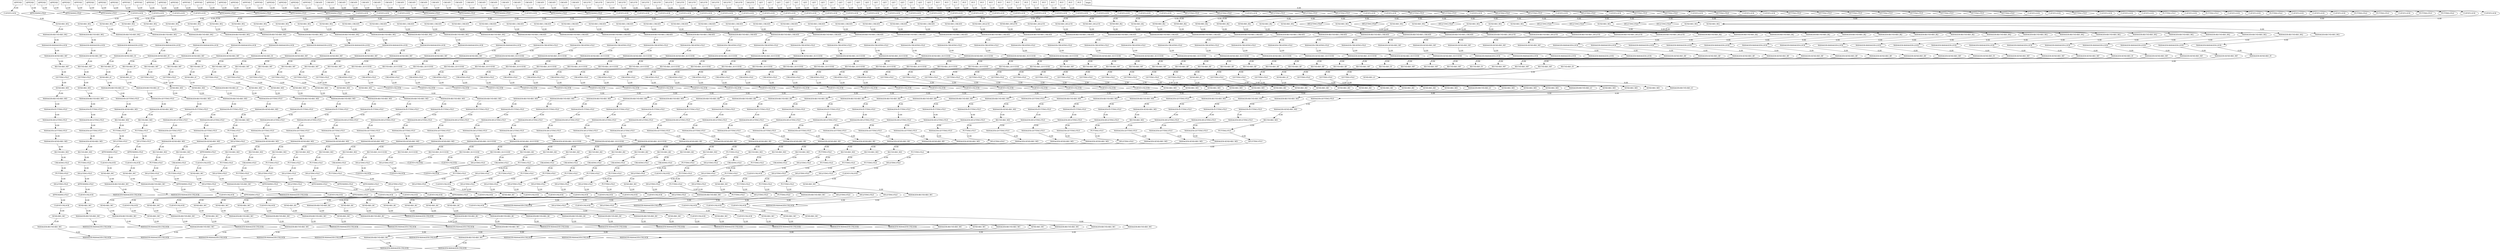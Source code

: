 digraph {
  0 [label="APPEND",shape=box];
  1 [label="APPEND",shape=box];
  2 [label="APPEND",shape=box];
  3 [label="APPEND",shape=box];
  4 [label="APPEND",shape=box];
  5 [label="APPEND",shape=box];
  6 [label="APPEND",shape=box];
  7 [label="APPEND",shape=box];
  8 [label="APPEND",shape=box];
  9 [label="APPEND",shape=box];
  10 [label="APPEND",shape=box];
  11 [label="APPEND",shape=box];
  12 [label="APPEND",shape=box];
  13 [label="APPEND",shape=box];
  14 [label="APPEND",shape=box];
  15 [label="APPEND",shape=box];
  16 [label="APPEND",shape=box];
  17 [label="APPEND",shape=box];
  18 [label="APPEND",shape=box];
  19 [label="APPEND",shape=box];
  20 [label="APPEND",shape=box];
  21 [label="APPEND",shape=box];
  22 [label="APPEND",shape=box];
  23 [label="APPEND",shape=box];
  24 [label="APPEND",shape=box];
  25 [label="CREATE",shape=box];
  26 [label="CREATE",shape=box];
  27 [label="CREATE",shape=box];
  28 [label="CREATE",shape=box];
  29 [label="CREATE",shape=box];
  30 [label="CREATE",shape=box];
  31 [label="CREATE",shape=box];
  32 [label="CREATE",shape=box];
  33 [label="CREATE",shape=box];
  34 [label="CREATE",shape=box];
  35 [label="CREATE",shape=box];
  36 [label="CREATE",shape=box];
  37 [label="CREATE",shape=box];
  38 [label="CREATE",shape=box];
  39 [label="CREATE",shape=box];
  40 [label="CREATE",shape=box];
  41 [label="CREATE",shape=box];
  42 [label="CREATE",shape=box];
  43 [label="CREATE",shape=box];
  44 [label="CREATE",shape=box];
  45 [label="CREATE",shape=box];
  46 [label="CREATE",shape=box];
  47 [label="CREATE",shape=box];
  48 [label="DELETE",shape=box];
  49 [label="DELETE",shape=box];
  50 [label="DELETE",shape=box];
  51 [label="DELETE",shape=box];
  52 [label="DELETE",shape=box];
  53 [label="DELETE",shape=box];
  54 [label="DELETE",shape=box];
  55 [label="DELETE",shape=box];
  56 [label="DELETE",shape=box];
  57 [label="DELETE",shape=box];
  58 [label="DELETE",shape=box];
  59 [label="DELETE",shape=box];
  60 [label="DELETE",shape=box];
  61 [label="DELETE",shape=box];
  62 [label="DELETE",shape=box];
  63 [label="GET",shape=box];
  64 [label="GET",shape=box];
  65 [label="GET",shape=box];
  66 [label="GET",shape=box];
  67 [label="GET",shape=box];
  68 [label="GET",shape=box];
  69 [label="GET",shape=box];
  70 [label="GET",shape=box];
  71 [label="GET",shape=box];
  72 [label="GET",shape=box];
  73 [label="GET",shape=box];
  74 [label="GET",shape=box];
  75 [label="GET",shape=box];
  76 [label="GET",shape=box];
  77 [label="GET",shape=box];
  78 [label="GET",shape=box];
  79 [label="GET",shape=box];
  80 [label="GET",shape=box];
  81 [label="GET",shape=box];
  82 [label="GET",shape=box];
  83 [label="PUT",shape=box];
  84 [label="PUT",shape=box];
  85 [label="PUT",shape=box];
  86 [label="PUT",shape=box];
  87 [label="PUT",shape=box];
  88 [label="PUT",shape=box];
  89 [label="PUT",shape=box];
  90 [label="PUT",shape=box];
  91 [label="PUT",shape=box];
  92 [label="PUT",shape=box];
  93 [label="PUT",shape=box];
  94 [label="PUT",shape=box];
  95 [label="PUT",shape=box];
  96 [label="PUT",shape=box];
  97 [label="PUT",shape=box];
  98 [label="PUT",shape=box];
  99 [label="PUT",shape=box];
  100 [label="begin",shape=box];
  101 [label="APPENDING-FILE",shape=diamond];
  102 [label="APPENDING-FILE",shape=diamond];
  103 [label="APPENDING-FILE",shape=diamond];
  104 [label="APPENDING-FILE",shape=diamond];
  105 [label="APPENDING-FILE",shape=diamond];
  106 [label="APPENDING-FILE",shape=diamond];
  107 [label="APPENDING-FILE",shape=diamond];
  108 [label="APPENDING-FILE",shape=diamond];
  109 [label="APPENDING-FILE",shape=diamond];
  110 [label="APPENDING-FILE",shape=diamond];
  111 [label="APPENDING-FILE",shape=diamond];
  112 [label="APPENDING-FILE",shape=diamond];
  113 [label="CLIENT-LOCK"];
  114 [label="CLIENT-LOCK"];
  115 [label="CLIENT-LOCK"];
  116 [label="CLIENT-LOCK"];
  117 [label="CLIENT-LOCK"];
  118 [label="CLIENT-LOCK"];
  119 [label="CLIENT-LOCK"];
  120 [label="CLIENT-LOCK"];
  121 [label="CLIENT-LOCK"];
  122 [label="CLIENT-LOCK"];
  123 [label="CLIENT-LOCK"];
  124 [label="CLIENT-LOCK"];
  125 [label="CLIENT-LOCK"];
  126 [label="CLIENT-LOCK"];
  127 [label="CLIENT-LOCK"];
  128 [label="CLIENT-LOCK"];
  129 [label="CLIENT-LOCK"];
  130 [label="CLIENT-LOCK"];
  131 [label="CLIENT-LOCK"];
  132 [label="CLIENT-LOCK"];
  133 [label="CLIENT-LOCK"];
  134 [label="CLIENT-LOCK"];
  135 [label="CLIENT-LOCK"];
  136 [label="CLIENT-LOCK"];
  137 [label="CLIENT-LOCK"];
  138 [label="CLIENT-LOCK"];
  139 [label="CLIENT-LOCK"];
  140 [label="CLIENT-LOCK"];
  141 [label="CLIENT-LOCK"];
  142 [label="CLIENT-LOCK"];
  143 [label="CLIENT-LOCK"];
  144 [label="CLIENT-LOCK"];
  145 [label="CLIENT-LOCK"];
  146 [label="CLIENT-LOCK"];
  147 [label="CLIENT-LOCK"];
  148 [label="CLIENT-LOCK"];
  149 [label="CLIENT-LOCK"];
  150 [label="CLIENT-LOCK"];
  151 [label="CLIENT-LOCK"];
  152 [label="CLIENT-LOCK"];
  153 [label="CLIENT-LOCK"];
  154 [label="CLIENT-LOCK"];
  155 [label="CLIENT-LOCK"];
  156 [label="CLIENT-LOCK"];
  157 [label="CLIENT-LOCK"];
  158 [label="CLIENT-LOCK"];
  159 [label="CLIENT-LOCK"];
  160 [label="CLIENT-LOCK"];
  161 [label="CLIENT-LOCK"];
  162 [label="CLIENT-LOCK"];
  163 [label="CLIENT-LOCK"];
  164 [label="CLIENT-LOCK"];
  165 [label="CLIENT-LOCK"];
  166 [label="CLIENT-LOCK"];
  167 [label="CLIENT-LOCK"];
  168 [label="CLIENT-LOCK"];
  169 [label="CLIENT-LOCK"];
  170 [label="CLIENT-LOCK"];
  171 [label="CLIENT-LOCK"];
  172 [label="DELETING-FILE",shape=diamond];
  173 [label="DELETING-FILE",shape=diamond];
  174 [label="DELETING-FILE",shape=diamond];
  175 [label="DELETING-FILE",shape=diamond];
  176 [label="DELETING-FILE",shape=diamond];
  177 [label="DELETING-FILE",shape=diamond];
  178 [label="DELETING-FILE",shape=diamond];
  179 [label="DELETING-FILE",shape=diamond];
  180 [label="DELETING-FILE",shape=diamond];
  181 [label="DELETING-FILE",shape=diamond];
  182 [label="GETTING-FILE",shape=diamond];
  183 [label="GETTING-FILE",shape=diamond];
  184 [label="GETTING-FILE",shape=diamond];
  185 [label="GETTING-FILE",shape=diamond];
  186 [label="GETTING-FILE",shape=diamond];
  187 [label="GETTING-FILE",shape=diamond];
  188 [label="GETTING-FILE",shape=diamond];
  189 [label="GETTING-FILE",shape=diamond];
  190 [label="GETTING-FILE",shape=diamond];
  191 [label="GETTING-FILE",shape=diamond];
  192 [label="GETTING-FILE",shape=diamond];
  193 [label="GETTING-FILE",shape=diamond];
  194 [label="PUTTING-FILE"];
  195 [label="PUTTING-FILE"];
  196 [label="PUTTING-FILE"];
  197 [label="PUTTING-FILE"];
  198 [label="PUTTING-FILE"];
  199 [label="PUTTING-FILE"];
  200 [label="PUTTING-FILE"];
  201 [label="DELETING-FILE",shape=diamond];
  202 [label="DELETING-FILE",shape=diamond];
  203 [label="DELETING-FILE",shape=diamond];
  204 [label="DELETING-FILE",shape=diamond];
  205 [label="DELETING-FILE",shape=diamond];
  206 [label="DELETING-FILE",shape=diamond];
  207 [label="DELETING-FILE",shape=diamond];
  208 [label="SEND-RIO_CREATE"];
  209 [label="SEND-RIO_CREATE"];
  210 [label="SEND-RIO_CREATE"];
  211 [label="SEND-RIO_CREATE"];
  212 [label="SEND-RIO_CREATE"];
  213 [label="SEND-RIO_CREATE"];
  214 [label="SEND-RIO_CREATE"];
  215 [label="SEND-RIO_CREATE"];
  216 [label="SEND-RIO_CREATE"];
  217 [label="SEND-RIO_CREATE"];
  218 [label="SEND-RIO_CREATE"];
  219 [label="SEND-RIO_CREATE"];
  220 [label="SEND-RIO_CREATE"];
  221 [label="SEND-RIO_CREATE"];
  222 [label="SEND-RIO_CREATE"];
  223 [label="SEND-RIO_CREATE"];
  224 [label="SEND-RIO_CREATE"];
  225 [label="SEND-RIO_CREATE"];
  226 [label="SEND-RIO_CREATE"];
  227 [label="SEND-RIO_CREATE"];
  228 [label="SEND-RIO_CREATE"];
  229 [label="SEND-RIO_CREATE"];
  230 [label="SEND-RIO_CREATE"];
  231 [label="SEND-RIO_DELETE"];
  232 [label="SEND-RIO_DELETE"];
  233 [label="SEND-RIO_DELETE"];
  234 [label="SEND-RIO_DELETE"];
  235 [label="SEND-RIO_DELETE"];
  236 [label="SEND-RIO_RQ"];
  237 [label="SEND-RIO_RQ"];
  238 [label="SEND-RIO_RQ"];
  239 [label="SEND-RIO_RQ"];
  240 [label="SEND-RIO_RQ"];
  241 [label="SEND-RIO_RQ"];
  242 [label="SEND-RIO_RQ"];
  243 [label="SEND-RIO_RQ"];
  244 [label="SEND-RIO_WQ"];
  245 [label="SEND-RIO_WQ"];
  246 [label="SEND-RIO_WQ"];
  247 [label="SEND-RIO_WQ"];
  248 [label="SEND-RIO_WQ"];
  249 [label="SEND-RIO_WQ"];
  250 [label="SEND-RIO_WQ"];
  251 [label="SEND-RIO_WQ"];
  252 [label="SEND-RIO_WQ"];
  253 [label="SEND-RIO_WQ"];
  254 [label="SEND-RIO_WQ"];
  255 [label="SEND-RIO_WQ"];
  256 [label="SEND-RIO_WQ"];
  257 [label="SEND-RIO_WQ"];
  258 [label="SEND-RIO_WQ"];
  259 [label="SEND-RIO_WQ"];
  260 [label="SEND-RIO_WQ"];
  261 [label="SEND-RIO_WQ"];
  262 [label="SEND-RIO_WQ"];
  263 [label="SEND-RIO_WQ"];
  264 [label="SEND-RIO_WQ"];
  265 [label="SEND-RIO_WQ"];
  266 [label="SEND-RIO_WQ"];
  267 [label="MANAGER-RECVD-RIO_CREATE"];
  268 [label="MANAGER-RECVD-RIO_CREATE"];
  269 [label="MANAGER-RECVD-RIO_CREATE"];
  270 [label="MANAGER-RECVD-RIO_CREATE"];
  271 [label="MANAGER-RECVD-RIO_CREATE"];
  272 [label="MANAGER-RECVD-RIO_CREATE"];
  273 [label="MANAGER-RECVD-RIO_CREATE"];
  274 [label="MANAGER-RECVD-RIO_CREATE"];
  275 [label="MANAGER-RECVD-RIO_CREATE"];
  276 [label="MANAGER-RECVD-RIO_CREATE"];
  277 [label="MANAGER-RECVD-RIO_CREATE"];
  278 [label="MANAGER-RECVD-RIO_CREATE"];
  279 [label="MANAGER-RECVD-RIO_CREATE"];
  280 [label="MANAGER-RECVD-RIO_CREATE"];
  281 [label="MANAGER-RECVD-RIO_CREATE"];
  282 [label="MANAGER-RECVD-RIO_CREATE"];
  283 [label="MANAGER-RECVD-RIO_CREATE"];
  284 [label="MANAGER-RECVD-RIO_CREATE"];
  285 [label="MANAGER-RECVD-RIO_CREATE"];
  286 [label="MANAGER-RECVD-RIO_CREATE"];
  287 [label="MANAGER-RECVD-RIO_CREATE"];
  288 [label="MANAGER-RECVD-RIO_CREATE"];
  289 [label="MANAGER-RECVD-RIO_CREATE"];
  290 [label="MANAGER-RECVD-RIO_DELETE"];
  291 [label="MANAGER-RECVD-RIO_DELETE"];
  292 [label="MANAGER-RECVD-RIO_DELETE"];
  293 [label="MANAGER-RECVD-RIO_DELETE"];
  294 [label="MANAGER-RECVD-RIO_DELETE"];
  295 [label="MANAGER-RECVD-RIO_RQ"];
  296 [label="MANAGER-RECVD-RIO_RQ"];
  297 [label="MANAGER-RECVD-RIO_RQ"];
  298 [label="MANAGER-RECVD-RIO_RQ"];
  299 [label="MANAGER-RECVD-RIO_RQ"];
  300 [label="MANAGER-RECVD-RIO_RQ"];
  301 [label="MANAGER-RECVD-RIO_RQ"];
  302 [label="MANAGER-RECVD-RIO_RQ"];
  303 [label="MANAGER-RECVD-RIO_WQ"];
  304 [label="MANAGER-RECVD-RIO_WQ"];
  305 [label="MANAGER-RECVD-RIO_WQ"];
  306 [label="MANAGER-RECVD-RIO_WQ"];
  307 [label="MANAGER-RECVD-RIO_WQ"];
  308 [label="MANAGER-RECVD-RIO_WQ"];
  309 [label="MANAGER-RECVD-RIO_WQ"];
  310 [label="MANAGER-RECVD-RIO_WQ"];
  311 [label="MANAGER-RECVD-RIO_WQ"];
  312 [label="MANAGER-RECVD-RIO_WQ"];
  313 [label="MANAGER-RECVD-RIO_WQ"];
  314 [label="MANAGER-RECVD-RIO_WQ"];
  315 [label="MANAGER-RECVD-RIO_WQ"];
  316 [label="MANAGER-RECVD-RIO_WQ"];
  317 [label="MANAGER-RECVD-RIO_WQ"];
  318 [label="MANAGER-RECVD-RIO_WQ"];
  319 [label="MANAGER-RECVD-RIO_WQ"];
  320 [label="MANAGER-RECVD-RIO_WQ"];
  321 [label="MANAGER-RECVD-RIO_WQ"];
  322 [label="MANAGER-RECVD-RIO_WQ"];
  323 [label="MANAGER-RECVD-RIO_WQ"];
  324 [label="MANAGER-RECVD-RIO_WQ"];
  325 [label="MANAGER-RECVD-RIO_WQ"];
  326 [label="MANAGER-CREATING-FILE"];
  327 [label="MANAGER-CREATING-FILE"];
  328 [label="MANAGER-CREATING-FILE"];
  329 [label="MANAGER-CREATING-FILE"];
  330 [label="MANAGER-CREATING-FILE"];
  331 [label="MANAGER-CREATING-FILE"];
  332 [label="MANAGER-CREATING-FILE"];
  333 [label="MANAGER-CREATING-FILE"];
  334 [label="MANAGER-CREATING-FILE"];
  335 [label="MANAGER-CREATING-FILE"];
  336 [label="MANAGER-CREATING-FILE"];
  337 [label="MANAGER-CREATING-FILE"];
  338 [label="MANAGER-CREATING-FILE"];
  339 [label="MANAGER-CREATING-FILE"];
  340 [label="MANAGER-CREATING-FILE"];
  341 [label="MANAGER-CREATING-FILE"];
  342 [label="MANAGER-CREATING-FILE"];
  343 [label="MANAGER-CREATING-FILE"];
  344 [label="MANAGER-CREATING-FILE"];
  345 [label="MANAGER-CREATING-FILE"];
  346 [label="MANAGER-CREATING-FILE"];
  347 [label="MANAGER-CREATING-FILE"];
  348 [label="MANAGER-CREATING-FILE"];
  349 [label="MANAGER-MANAGER-LOCK"];
  350 [label="MANAGER-MANAGER-LOCK"];
  351 [label="MANAGER-MANAGER-LOCK"];
  352 [label="MANAGER-MANAGER-LOCK"];
  353 [label="MANAGER-MANAGER-LOCK"];
  354 [label="MANAGER-MANAGER-LOCK"];
  355 [label="MANAGER-MANAGER-LOCK"];
  356 [label="MANAGER-MANAGER-LOCK"];
  357 [label="MANAGER-MANAGER-LOCK"];
  358 [label="MANAGER-MANAGER-LOCK"];
  359 [label="MANAGER-MANAGER-LOCK"];
  360 [label="MANAGER-MANAGER-LOCK"];
  361 [label="MANAGER-MANAGER-LOCK"];
  362 [label="MANAGER-MANAGER-LOCK"];
  363 [label="MANAGER-MANAGER-LOCK"];
  364 [label="MANAGER-MANAGER-LOCK"];
  365 [label="MANAGER-MANAGER-LOCK"];
  366 [label="MANAGER-MANAGER-LOCK"];
  367 [label="MANAGER-MANAGER-LOCK"];
  368 [label="MANAGER-MANAGER-LOCK"];
  369 [label="MANAGER-MANAGER-LOCK"];
  370 [label="MANAGER-MANAGER-LOCK"];
  371 [label="MANAGER-MANAGER-LOCK"];
  372 [label="MANAGER-MANAGER-LOCK"];
  373 [label="MANAGER-MANAGER-LOCK"];
  374 [label="MANAGER-MANAGER-LOCK"];
  375 [label="MANAGER-MANAGER-LOCK"];
  376 [label="MANAGER-MANAGER-LOCK"];
  377 [label="MANAGER-MANAGER-LOCK"];
  378 [label="MANAGER-MANAGER-LOCK"];
  379 [label="MANAGER-MANAGER-LOCK"];
  380 [label="MANAGER-SEND-RIO_WF"];
  381 [label="MANAGER-SEND-RIO_WF"];
  382 [label="MANAGER-SEND-RIO_WF"];
  383 [label="MANAGER-SEND-RIO_WF"];
  384 [label="MANAGER-SEND-RIO_WF"];
  385 [label="MANAGER-MANAGER-LOCK"];
  386 [label="MANAGER-MANAGER-LOCK"];
  387 [label="MANAGER-MANAGER-LOCK"];
  388 [label="MANAGER-MANAGER-LOCK"];
  389 [label="MANAGER-MANAGER-LOCK"];
  390 [label="MANAGER-SEND-RIO_IV"];
  391 [label="MANAGER-SEND-RIO_IV"];
  392 [label="MANAGER-SEND-RIO_IV"];
  393 [label="MANAGER-SEND-RIO_IV"];
  394 [label="MANAGER-SEND-RIO_IV"];
  395 [label="MANAGER-SEND-RIO_IV"];
  396 [label="MANAGER-SEND-RIO_RF"];
  397 [label="MANAGER-SEND-RIO_RF"];
  398 [label="MANAGER-SEND-RIO_RF"];
  399 [label="MANAGER-SEND-RIO_RF"];
  400 [label="MANAGER-SEND-RIO_RF"];
  401 [label="MANAGER-SEND-RIO_RF"];
  402 [label="MANAGER-SEND-RIO_RF"];
  403 [label="MANAGER-SEND-RIO_RF"];
  404 [label="MANAGER-SEND-RIO_SUCCESS"];
  405 [label="MANAGER-SEND-RIO_SUCCESS"];
  406 [label="MANAGER-SEND-RIO_SUCCESS"];
  407 [label="MANAGER-SEND-RIO_SUCCESS"];
  408 [label="MANAGER-SEND-RIO_SUCCESS"];
  409 [label="MANAGER-SEND-RIO_SUCCESS"];
  410 [label="MANAGER-SEND-RIO_SUCCESS"];
  411 [label="MANAGER-SEND-RIO_SUCCESS"];
  412 [label="MANAGER-SEND-RIO_SUCCESS"];
  413 [label="MANAGER-SEND-RIO_SUCCESS"];
  414 [label="MANAGER-SEND-RIO_SUCCESS"];
  415 [label="MANAGER-SEND-RIO_SUCCESS"];
  416 [label="MANAGER-SEND-RIO_SUCCESS"];
  417 [label="MANAGER-SEND-RIO_SUCCESS"];
  418 [label="MANAGER-SEND-RIO_SUCCESS"];
  419 [label="MANAGER-SEND-RIO_SUCCESS"];
  420 [label="MANAGER-SEND-RIO_SUCCESS"];
  421 [label="MANAGER-SEND-RIO_SUCCESS"];
  422 [label="MANAGER-SEND-RIO_SUCCESS"];
  423 [label="MANAGER-SEND-RIO_SUCCESS"];
  424 [label="MANAGER-SEND-RIO_SUCCESS"];
  425 [label="MANAGER-SEND-RIO_SUCCESS"];
  426 [label="MANAGER-SEND-RIO_SUCCESS"];
  427 [label="MANAGER-SEND-RIO_WF"];
  428 [label="MANAGER-SEND-RIO_WF"];
  429 [label="MANAGER-SEND-RIO_WF"];
  430 [label="MANAGER-SEND-RIO_WF"];
  431 [label="MANAGER-SEND-RIO_WF"];
  432 [label="MANAGER-SEND-RIO_WF"];
  433 [label="MANAGER-SEND-RIO_WF"];
  434 [label="MANAGER-SEND-RIO_WF"];
  435 [label="MANAGER-SEND-RIO_WF"];
  436 [label="MANAGER-SEND-RIO_WF"];
  437 [label="MANAGER-SEND-RIO_WF"];
  438 [label="MANAGER-SEND-RIO_WF"];
  439 [label="MANAGER-SEND-RIO_WF"];
  440 [label="MANAGER-SEND-RIO_WF"];
  441 [label="MANAGER-SEND-RIO_WF"];
  442 [label="MANAGER-SEND-RIO_WF"];
  443 [label="MANAGER-SEND-RIO_WF"];
  444 [label="RECVD-RIO_IV"];
  445 [label="RECVD-RIO_IV"];
  446 [label="RECVD-RIO_IV"];
  447 [label="RECVD-RIO_IV"];
  448 [label="RECVD-RIO_IV"];
  449 [label="RECVD-RIO_IV"];
  450 [label="RECVD-RIO_RF"];
  451 [label="RECVD-RIO_RF"];
  452 [label="RECVD-RIO_RF"];
  453 [label="RECVD-RIO_RF"];
  454 [label="RECVD-RIO_RF"];
  455 [label="RECVD-RIO_RF"];
  456 [label="RECVD-RIO_RF"];
  457 [label="RECVD-RIO_RF"];
  458 [label="RECVD-RIO_SUCCESS"];
  459 [label="RECVD-RIO_SUCCESS"];
  460 [label="RECVD-RIO_SUCCESS"];
  461 [label="RECVD-RIO_SUCCESS"];
  462 [label="RECVD-RIO_SUCCESS"];
  463 [label="RECVD-RIO_SUCCESS"];
  464 [label="RECVD-RIO_SUCCESS"];
  465 [label="RECVD-RIO_SUCCESS"];
  466 [label="RECVD-RIO_SUCCESS"];
  467 [label="RECVD-RIO_SUCCESS"];
  468 [label="RECVD-RIO_SUCCESS"];
  469 [label="RECVD-RIO_SUCCESS"];
  470 [label="RECVD-RIO_SUCCESS"];
  471 [label="RECVD-RIO_SUCCESS"];
  472 [label="RECVD-RIO_SUCCESS"];
  473 [label="RECVD-RIO_SUCCESS"];
  474 [label="RECVD-RIO_SUCCESS"];
  475 [label="RECVD-RIO_SUCCESS"];
  476 [label="RECVD-RIO_SUCCESS"];
  477 [label="RECVD-RIO_SUCCESS"];
  478 [label="RECVD-RIO_SUCCESS"];
  479 [label="RECVD-RIO_SUCCESS"];
  480 [label="RECVD-RIO_SUCCESS"];
  481 [label="RECVD-RIO_WF"];
  482 [label="RECVD-RIO_WF"];
  483 [label="RECVD-RIO_WF"];
  484 [label="RECVD-RIO_WF"];
  485 [label="RECVD-RIO_WF"];
  486 [label="RECVD-RIO_WF"];
  487 [label="RECVD-RIO_WF"];
  488 [label="RECVD-RIO_WF"];
  489 [label="RECVD-RIO_WF"];
  490 [label="RECVD-RIO_WF"];
  491 [label="RECVD-RIO_WF"];
  492 [label="RECVD-RIO_WF"];
  493 [label="RECVD-RIO_WF"];
  494 [label="RECVD-RIO_WF"];
  495 [label="RECVD-RIO_WF"];
  496 [label="RECVD-RIO_WF"];
  497 [label="RECVD-RIO_WF"];
  498 [label="RECVD-RIO_WF"];
  499 [label="RECVD-RIO_WF"];
  500 [label="RECVD-RIO_WF"];
  501 [label="RECVD-RIO_WF"];
  502 [label="RECVD-RIO_WF"];
  503 [label="CREATING-FILE"];
  504 [label="CREATING-FILE"];
  505 [label="CREATING-FILE"];
  506 [label="CREATING-FILE"];
  507 [label="CREATING-FILE"];
  508 [label="CREATING-FILE"];
  509 [label="CREATING-FILE"];
  510 [label="CREATING-FILE"];
  511 [label="CREATING-FILE"];
  512 [label="CREATING-FILE"];
  513 [label="CREATING-FILE"];
  514 [label="CREATING-FILE"];
  515 [label="CREATING-FILE"];
  516 [label="CREATING-FILE"];
  517 [label="CREATING-FILE"];
  518 [label="CREATING-FILE"];
  519 [label="CREATING-FILE"];
  520 [label="CREATING-FILE"];
  521 [label="CREATING-FILE"];
  522 [label="CREATING-FILE"];
  523 [label="CREATING-FILE"];
  524 [label="CREATING-FILE"];
  525 [label="CREATING-FILE"];
  526 [label="GETTING-FILE"];
  527 [label="GETTING-FILE"];
  528 [label="GETTING-FILE"];
  529 [label="GETTING-FILE"];
  530 [label="GETTING-FILE"];
  531 [label="GETTING-FILE"];
  532 [label="GETTING-FILE"];
  533 [label="GETTING-FILE"];
  534 [label="GETTING-FILE"];
  535 [label="GETTING-FILE"];
  536 [label="GETTING-FILE"];
  537 [label="GETTING-FILE"];
  538 [label="GETTING-FILE"];
  539 [label="GETTING-FILE"];
  540 [label="GETTING-FILE"];
  541 [label="GETTING-FILE"];
  542 [label="GETTING-FILE"];
  543 [label="GETTING-FILE"];
  544 [label="GETTING-FILE"];
  545 [label="GETTING-FILE"];
  546 [label="GETTING-FILE"];
  547 [label="GETTING-FILE"];
  548 [label="GETTING-FILE"];
  549 [label="GETTING-FILE"];
  550 [label="GETTING-FILE"];
  551 [label="GETTING-FILE"];
  552 [label="GETTING-FILE"];
  553 [label="GETTING-FILE"];
  554 [label="GETTING-FILE"];
  555 [label="GETTING-FILE"];
  556 [label="SEND-RIO_IC"];
  557 [label="SEND-RIO_IC"];
  558 [label="SEND-RIO_IC"];
  559 [label="SEND-RIO_IC"];
  560 [label="SEND-RIO_IC"];
  561 [label="SEND-RIO_IC"];
  562 [label="CLIENT-UNLOCK",shape=diamond];
  563 [label="CLIENT-UNLOCK",shape=diamond];
  564 [label="CLIENT-UNLOCK",shape=diamond];
  565 [label="CLIENT-UNLOCK",shape=diamond];
  566 [label="CLIENT-UNLOCK",shape=diamond];
  567 [label="CLIENT-UNLOCK",shape=diamond];
  568 [label="CLIENT-UNLOCK",shape=diamond];
  569 [label="CLIENT-UNLOCK",shape=diamond];
  570 [label="CLIENT-UNLOCK",shape=diamond];
  571 [label="CLIENT-UNLOCK",shape=diamond];
  572 [label="CLIENT-UNLOCK",shape=diamond];
  573 [label="CLIENT-UNLOCK",shape=diamond];
  574 [label="CLIENT-UNLOCK",shape=diamond];
  575 [label="CLIENT-UNLOCK",shape=diamond];
  576 [label="CLIENT-UNLOCK",shape=diamond];
  577 [label="CLIENT-UNLOCK",shape=diamond];
  578 [label="CLIENT-UNLOCK",shape=diamond];
  579 [label="CLIENT-UNLOCK",shape=diamond];
  580 [label="CLIENT-UNLOCK",shape=diamond];
  581 [label="CLIENT-UNLOCK",shape=diamond];
  582 [label="CLIENT-UNLOCK",shape=diamond];
  583 [label="CLIENT-UNLOCK",shape=diamond];
  584 [label="CLIENT-UNLOCK",shape=diamond];
  585 [label="MANAGER-RECVD-RIO_IC"];
  586 [label="MANAGER-RECVD-RIO_IC"];
  587 [label="MANAGER-RECVD-RIO_IC"];
  588 [label="MANAGER-RECVD-RIO_IC"];
  589 [label="MANAGER-RECVD-RIO_IC"];
  590 [label="MANAGER-RECVD-RIO_IC"];
  591 [label="SEND-RIO_RD"];
  592 [label="SEND-RIO_RD"];
  593 [label="SEND-RIO_RD"];
  594 [label="SEND-RIO_RD"];
  595 [label="SEND-RIO_RD"];
  596 [label="SEND-RIO_RD"];
  597 [label="SEND-RIO_RD"];
  598 [label="SEND-RIO_RD"];
  599 [label="SEND-RIO_WD"];
  600 [label="SEND-RIO_WD"];
  601 [label="SEND-RIO_WD"];
  602 [label="SEND-RIO_WD"];
  603 [label="SEND-RIO_WD"];
  604 [label="SEND-RIO_WD"];
  605 [label="SEND-RIO_WD"];
  606 [label="SEND-RIO_WD"];
  607 [label="SEND-RIO_WD"];
  608 [label="SEND-RIO_WD"];
  609 [label="SEND-RIO_WD"];
  610 [label="SEND-RIO_WD"];
  611 [label="SEND-RIO_WD"];
  612 [label="SEND-RIO_WD"];
  613 [label="SEND-RIO_WD"];
  614 [label="SEND-RIO_WD"];
  615 [label="SEND-RIO_WD"];
  616 [label="SEND-RIO_WD"];
  617 [label="SEND-RIO_WD"];
  618 [label="SEND-RIO_WD"];
  619 [label="SEND-RIO_WD"];
  620 [label="SEND-RIO_WD"];
  621 [label="MANAGER-GETTING-FILE"];
  622 [label="MANAGER-GETTING-FILE"];
  623 [label="MANAGER-GETTING-FILE"];
  624 [label="MANAGER-GETTING-FILE"];
  625 [label="MANAGER-GETTING-FILE"];
  626 [label="MANAGER-GETTING-FILE"];
  627 [label="MANAGER-RECVD-RIO_RD"];
  628 [label="MANAGER-RECVD-RIO_RD"];
  629 [label="MANAGER-RECVD-RIO_RD"];
  630 [label="MANAGER-RECVD-RIO_RD"];
  631 [label="MANAGER-RECVD-RIO_RD"];
  632 [label="MANAGER-RECVD-RIO_RD"];
  633 [label="MANAGER-RECVD-RIO_RD"];
  634 [label="MANAGER-RECVD-RIO_RD"];
  635 [label="MANAGER-RECVD-RIO_WD"];
  636 [label="MANAGER-RECVD-RIO_WD"];
  637 [label="MANAGER-RECVD-RIO_WD"];
  638 [label="MANAGER-RECVD-RIO_WD"];
  639 [label="MANAGER-RECVD-RIO_WD"];
  640 [label="MANAGER-RECVD-RIO_WD"];
  641 [label="MANAGER-RECVD-RIO_WD"];
  642 [label="MANAGER-RECVD-RIO_WD"];
  643 [label="MANAGER-RECVD-RIO_WD"];
  644 [label="MANAGER-RECVD-RIO_WD"];
  645 [label="MANAGER-RECVD-RIO_WD"];
  646 [label="MANAGER-RECVD-RIO_WD"];
  647 [label="MANAGER-RECVD-RIO_WD"];
  648 [label="MANAGER-RECVD-RIO_WD"];
  649 [label="MANAGER-RECVD-RIO_WD"];
  650 [label="MANAGER-RECVD-RIO_WD"];
  651 [label="MANAGER-RECVD-RIO_WD"];
  652 [label="MANAGER-RECVD-RIO_WD"];
  653 [label="MANAGER-RECVD-RIO_WD"];
  654 [label="MANAGER-RECVD-RIO_WD"];
  655 [label="MANAGER-RECVD-RIO_WD"];
  656 [label="MANAGER-RECVD-RIO_WD"];
  657 [label="MANAGER-PUTTING-FILE"];
  658 [label="MANAGER-PUTTING-FILE"];
  659 [label="MANAGER-PUTTING-FILE"];
  660 [label="MANAGER-PUTTING-FILE"];
  661 [label="MANAGER-PUTTING-FILE"];
  662 [label="MANAGER-PUTTING-FILE"];
  663 [label="MANAGER-PUTTING-FILE"];
  664 [label="MANAGER-PUTTING-FILE"];
  665 [label="MANAGER-PUTTING-FILE"];
  666 [label="MANAGER-PUTTING-FILE"];
  667 [label="MANAGER-PUTTING-FILE"];
  668 [label="MANAGER-PUTTING-FILE"];
  669 [label="MANAGER-PUTTING-FILE"];
  670 [label="MANAGER-PUTTING-FILE"];
  671 [label="MANAGER-PUTTING-FILE"];
  672 [label="MANAGER-PUTTING-FILE"];
  673 [label="MANAGER-PUTTING-FILE"];
  674 [label="MANAGER-PUTTING-FILE"];
  675 [label="MANAGER-PUTTING-FILE"];
  676 [label="MANAGER-PUTTING-FILE"];
  677 [label="MANAGER-PUTTING-FILE"];
  678 [label="MANAGER-PUTTING-FILE"];
  679 [label="MANAGER-PUTTING-FILE"];
  680 [label="MANAGER-PUTTING-FILE"];
  681 [label="MANAGER-PUTTING-FILE"];
  682 [label="MANAGER-PUTTING-FILE"];
  683 [label="MANAGER-PUTTING-FILE"];
  684 [label="MANAGER-PUTTING-FILE"];
  685 [label="MANAGER-PUTTING-FILE"];
  686 [label="MANAGER-PUTTING-FILE"];
  687 [label="MANAGER-SEND-RIO_WD"];
  688 [label="MANAGER-SEND-RIO_WD"];
  689 [label="MANAGER-SEND-RIO_WD"];
  690 [label="MANAGER-SEND-RIO_WD"];
  691 [label="MANAGER-SEND-RIO_WD"];
  692 [label="MANAGER-SEND-RIO_WD"];
  693 [label="MANAGER-DELETING-FILE"];
  694 [label="MANAGER-DELETING-FILE"];
  695 [label="MANAGER-DELETING-FILE"];
  696 [label="MANAGER-DELETING-FILE"];
  697 [label="MANAGER-DELETING-FILE"];
  698 [label="MANAGER-DELETING-FILE"];
  699 [label="MANAGER-DELETING-FILE"];
  700 [label="MANAGER-DELETING-FILE"];
  701 [label="MANAGER-DELETING-FILE"];
  702 [label="MANAGER-DELETING-FILE"];
  703 [label="MANAGER-DELETING-FILE"];
  704 [label="MANAGER-DELETING-FILE"];
  705 [label="MANAGER-DELETING-FILE"];
  706 [label="MANAGER-DELETING-FILE"];
  707 [label="MANAGER-DELETING-FILE"];
  708 [label="MANAGER-DELETING-FILE"];
  709 [label="MANAGER-DELETING-FILE"];
  710 [label="MANAGER-DELETING-FILE"];
  711 [label="MANAGER-DELETING-FILE"];
  712 [label="MANAGER-DELETING-FILE"];
  713 [label="MANAGER-DELETING-FILE"];
  714 [label="MANAGER-DELETING-FILE"];
  715 [label="MANAGER-DELETING-FILE"];
  716 [label="MANAGER-DELETING-FILE"];
  717 [label="MANAGER-DELETING-FILE"];
  718 [label="MANAGER-DELETING-FILE"];
  719 [label="MANAGER-DELETING-FILE"];
  720 [label="MANAGER-DELETING-FILE"];
  721 [label="MANAGER-DELETING-FILE"];
  722 [label="MANAGER-DELETING-FILE"];
  723 [label="RECVD-RIO_WD"];
  724 [label="RECVD-RIO_WD"];
  725 [label="RECVD-RIO_WD"];
  726 [label="RECVD-RIO_WD"];
  727 [label="RECVD-RIO_WD"];
  728 [label="RECVD-RIO_WD"];
  729 [label="MANAGER-DELETING-FILE"];
  730 [label="MANAGER-DELETING-FILE"];
  731 [label="MANAGER-DELETING-FILE"];
  732 [label="MANAGER-DELETING-FILE"];
  733 [label="MANAGER-DELETING-FILE"];
  734 [label="MANAGER-GETTING-FILE"];
  735 [label="MANAGER-GETTING-FILE"];
  736 [label="MANAGER-GETTING-FILE"];
  737 [label="MANAGER-GETTING-FILE"];
  738 [label="MANAGER-GETTING-FILE"];
  739 [label="MANAGER-GETTING-FILE"];
  740 [label="MANAGER-GETTING-FILE"];
  741 [label="MANAGER-GETTING-FILE"];
  742 [label="MANAGER-GETTING-FILE"];
  743 [label="MANAGER-GETTING-FILE"];
  744 [label="MANAGER-GETTING-FILE"];
  745 [label="MANAGER-GETTING-FILE"];
  746 [label="MANAGER-GETTING-FILE"];
  747 [label="MANAGER-GETTING-FILE"];
  748 [label="MANAGER-GETTING-FILE"];
  749 [label="MANAGER-GETTING-FILE"];
  750 [label="MANAGER-GETTING-FILE"];
  751 [label="MANAGER-GETTING-FILE"];
  752 [label="MANAGER-GETTING-FILE"];
  753 [label="MANAGER-GETTING-FILE"];
  754 [label="MANAGER-GETTING-FILE"];
  755 [label="MANAGER-GETTING-FILE"];
  756 [label="MANAGER-GETTING-FILE"];
  757 [label="MANAGER-GETTING-FILE"];
  758 [label="MANAGER-GETTING-FILE"];
  759 [label="PUTTING-FILE"];
  760 [label="PUTTING-FILE"];
  761 [label="PUTTING-FILE"];
  762 [label="PUTTING-FILE"];
  763 [label="PUTTING-FILE"];
  764 [label="PUTTING-FILE"];
  765 [label="DELETING-FILE"];
  766 [label="DELETING-FILE"];
  767 [label="DELETING-FILE"];
  768 [label="DELETING-FILE"];
  769 [label="DELETING-FILE"];
  770 [label="DELETING-FILE"];
  771 [label="MANAGER-SEND-RIO_RD"];
  772 [label="MANAGER-SEND-RIO_RD"];
  773 [label="MANAGER-SEND-RIO_RD"];
  774 [label="MANAGER-SEND-RIO_RD"];
  775 [label="MANAGER-SEND-RIO_RD"];
  776 [label="MANAGER-SEND-RIO_RD"];
  777 [label="MANAGER-SEND-RIO_RD"];
  778 [label="MANAGER-SEND-RIO_RD"];
  779 [label="MANAGER-SEND-RIO_SUCCESS"];
  780 [label="MANAGER-SEND-RIO_SUCCESS"];
  781 [label="MANAGER-SEND-RIO_SUCCESS"];
  782 [label="MANAGER-SEND-RIO_SUCCESS"];
  783 [label="MANAGER-SEND-RIO_SUCCESS"];
  784 [label="MANAGER-SEND-RIO_WD"];
  785 [label="MANAGER-SEND-RIO_WD"];
  786 [label="MANAGER-SEND-RIO_WD"];
  787 [label="MANAGER-SEND-RIO_WD"];
  788 [label="MANAGER-SEND-RIO_WD"];
  789 [label="MANAGER-SEND-RIO_WD"];
  790 [label="MANAGER-SEND-RIO_WD"];
  791 [label="MANAGER-SEND-RIO_WD"];
  792 [label="MANAGER-SEND-RIO_WD"];
  793 [label="MANAGER-SEND-RIO_WD"];
  794 [label="MANAGER-SEND-RIO_WD"];
  795 [label="MANAGER-SEND-RIO_WD"];
  796 [label="MANAGER-SEND-RIO_WD"];
  797 [label="MANAGER-SEND-RIO_WD"];
  798 [label="MANAGER-SEND-RIO_WD"];
  799 [label="MANAGER-SEND-RIO_WD"];
  800 [label="MANAGER-SEND-RIO_WD"];
  801 [label="APPENDING-FILE"];
  802 [label="APPENDING-FILE"];
  803 [label="APPENDING-FILE"];
  804 [label="PUTTING-FILE"];
  805 [label="PUTTING-FILE"];
  806 [label="PUTTING-FILE"];
  807 [label="RECVD-RIO_RD"];
  808 [label="RECVD-RIO_RD"];
  809 [label="RECVD-RIO_RD"];
  810 [label="RECVD-RIO_RD"];
  811 [label="RECVD-RIO_RD"];
  812 [label="RECVD-RIO_RD"];
  813 [label="RECVD-RIO_RD"];
  814 [label="RECVD-RIO_RD"];
  815 [label="RECVD-RIO_SUCCESS"];
  816 [label="RECVD-RIO_SUCCESS"];
  817 [label="RECVD-RIO_SUCCESS"];
  818 [label="RECVD-RIO_SUCCESS"];
  819 [label="RECVD-RIO_SUCCESS"];
  820 [label="RECVD-RIO_WD"];
  821 [label="RECVD-RIO_WD"];
  822 [label="RECVD-RIO_WD"];
  823 [label="RECVD-RIO_WD"];
  824 [label="RECVD-RIO_WD"];
  825 [label="RECVD-RIO_WD"];
  826 [label="RECVD-RIO_WD"];
  827 [label="RECVD-RIO_WD"];
  828 [label="RECVD-RIO_WD"];
  829 [label="RECVD-RIO_WD"];
  830 [label="RECVD-RIO_WD"];
  831 [label="RECVD-RIO_WD"];
  832 [label="RECVD-RIO_WD"];
  833 [label="RECVD-RIO_WD"];
  834 [label="RECVD-RIO_WD"];
  835 [label="RECVD-RIO_WD"];
  836 [label="RECVD-RIO_WD"];
  837 [label="CLIENT-UNLOCK",shape=diamond];
  838 [label="CLIENT-UNLOCK",shape=diamond];
  839 [label="CLIENT-UNLOCK"];
  840 [label="CLIENT-UNLOCK"];
  841 [label="CLIENT-UNLOCK"];
  842 [label="CREATING-FILE"];
  843 [label="CREATING-FILE"];
  844 [label="CREATING-FILE"];
  845 [label="CREATING-FILE"];
  846 [label="CREATING-FILE"];
  847 [label="CREATING-FILE"];
  848 [label="CREATING-FILE"];
  849 [label="CREATING-FILE"];
  850 [label="CREATING-FILE"];
  851 [label="CREATING-FILE"];
  852 [label="CREATING-FILE"];
  853 [label="CREATING-FILE"];
  854 [label="CREATING-FILE"];
  855 [label="DELETING-FILE"];
  856 [label="DELETING-FILE"];
  857 [label="DELETING-FILE"];
  858 [label="DELETING-FILE"];
  859 [label="DELETING-FILE"];
  860 [label="DELETING-FILE"];
  861 [label="PUTTING-FILE"];
  862 [label="PUTTING-FILE"];
  863 [label="PUTTING-FILE"];
  864 [label="PUTTING-FILE"];
  865 [label="PUTTING-FILE"];
  866 [label="PUTTING-FILE"];
  867 [label="PUTTING-FILE"];
  868 [label="PUTTING-FILE"];
  869 [label="PUTTING-FILE"];
  870 [label="PUTTING-FILE"];
  871 [label="PUTTING-FILE"];
  872 [label="PUTTING-FILE"];
  873 [label="CLIENT-UNLOCK",shape=diamond];
  874 [label="CLIENT-UNLOCK",shape=diamond];
  875 [label="CLIENT-UNLOCK",shape=diamond];
  876 [label="CLIENT-UNLOCK"];
  877 [label="CLIENT-UNLOCK"];
  878 [label="CLIENT-UNLOCK"];
  879 [label="DELETING-FILE"];
  880 [label="DELETING-FILE"];
  881 [label="DELETING-FILE"];
  882 [label="DELETING-FILE"];
  883 [label="DELETING-FILE"];
  884 [label="DELETING-FILE"];
  885 [label="DELETING-FILE"];
  886 [label="DELETING-FILE"];
  887 [label="DELETING-FILE"];
  888 [label="DELETING-FILE"];
  889 [label="DELETING-FILE"];
  890 [label="DELETING-FILE"];
  891 [label="PUTTING-FILE"];
  892 [label="PUTTING-FILE"];
  893 [label="PUTTING-FILE"];
  894 [label="PUTTING-FILE"];
  895 [label="PUTTING-FILE"];
  896 [label="PUTTING-FILE"];
  897 [label="PUTTING-FILE"];
  898 [label="PUTTING-FILE"];
  899 [label="PUTTING-FILE"];
  900 [label="PUTTING-FILE"];
  901 [label="PUTTING-FILE"];
  902 [label="PUTTING-FILE"];
  903 [label="PUTTING-FILE"];
  904 [label="SEND-RIO_WC"];
  905 [label="SEND-RIO_WC"];
  906 [label="SEND-RIO_WC"];
  907 [label="APPENDING-FILE"];
  908 [label="APPENDING-FILE"];
  909 [label="APPENDING-FILE"];
  910 [label="APPENDING-FILE"];
  911 [label="APPENDING-FILE"];
  912 [label="APPENDING-FILE"];
  913 [label="CLIENT-UNLOCK"];
  914 [label="DELETING-FILE"];
  915 [label="DELETING-FILE"];
  916 [label="DELETING-FILE"];
  917 [label="DELETING-FILE"];
  918 [label="DELETING-FILE"];
  919 [label="DELETING-FILE"];
  920 [label="DELETING-FILE"];
  921 [label="DELETING-FILE"];
  922 [label="DELETING-FILE"];
  923 [label="DELETING-FILE"];
  924 [label="DELETING-FILE"];
  925 [label="DELETING-FILE"];
  926 [label="DELETING-FILE"];
  927 [label="MANAGER-RECVD-RIO_WC"];
  928 [label="MANAGER-RECVD-RIO_WC"];
  929 [label="MANAGER-RECVD-RIO_WC"];
  930 [label="PUTTING-FILE"];
  931 [label="PUTTING-FILE"];
  932 [label="PUTTING-FILE"];
  933 [label="PUTTING-FILE"];
  934 [label="PUTTING-FILE"];
  935 [label="SEND-RIO_WC"];
  936 [label="SEND-RIO_WC"];
  937 [label="SEND-RIO_WC"];
  938 [label="APPENDING-FILE"];
  939 [label="APPENDING-FILE"];
  940 [label="APPENDING-FILE"];
  941 [label="APPENDING-FILE"];
  942 [label="CLIENT-UNLOCK"];
  943 [label="CLIENT-UNLOCK"];
  944 [label="CLIENT-UNLOCK"];
  945 [label="CLIENT-UNLOCK"];
  946 [label="CLIENT-UNLOCK"];
  947 [label="CLIENT-UNLOCK"];
  948 [label="CLIENT-UNLOCK"];
  949 [label="CLIENT-UNLOCK"];
  950 [label="CLIENT-UNLOCK"];
  951 [label="CLIENT-UNLOCK"];
  952 [label="CLIENT-UNLOCK"];
  953 [label="CLIENT-UNLOCK"];
  954 [label="CLIENT-UNLOCK"];
  955 [label="DELETING-FILE"];
  956 [label="DELETING-FILE"];
  957 [label="DELETING-FILE"];
  958 [label="DELETING-FILE"];
  959 [label="DELETING-FILE"];
  960 [label="MANAGER-MANAGER-UNLOCK",shape=diamond];
  961 [label="MANAGER-MANAGER-UNLOCK",shape=diamond];
  962 [label="MANAGER-MANAGER-UNLOCK",shape=diamond];
  963 [label="MANAGER-RECVD-RIO_WC"];
  964 [label="MANAGER-RECVD-RIO_WC"];
  965 [label="MANAGER-RECVD-RIO_WC"];
  966 [label="PUTTING-FILE"];
  967 [label="PUTTING-FILE"];
  968 [label="SEND-RIO_RC"];
  969 [label="CLIENT-UNLOCK"];
  970 [label="CLIENT-UNLOCK"];
  971 [label="CLIENT-UNLOCK"];
  972 [label="CLIENT-UNLOCK"];
  973 [label="CLIENT-UNLOCK"];
  974 [label="CLIENT-UNLOCK"];
  975 [label="CLIENT-UNLOCK"];
  976 [label="CLIENT-UNLOCK"];
  977 [label="CLIENT-UNLOCK"];
  978 [label="DELETING-FILE"];
  979 [label="DELETING-FILE"];
  980 [label="MANAGER-MANAGER-UNLOCK",shape=diamond];
  981 [label="MANAGER-MANAGER-UNLOCK",shape=diamond];
  982 [label="MANAGER-MANAGER-UNLOCK",shape=diamond];
  983 [label="MANAGER-RECVD-RIO_RC"];
  984 [label="SEND-RIO_RC"];
  985 [label="SEND-RIO_RC"];
  986 [label="SEND-RIO_RC"];
  987 [label="SEND-RIO_RC"];
  988 [label="SEND-RIO_RC"];
  989 [label="SEND-RIO_RC"];
  990 [label="SEND-RIO_RC"];
  991 [label="SEND-RIO_WC"];
  992 [label="SEND-RIO_WC"];
  993 [label="SEND-RIO_WC"];
  994 [label="SEND-RIO_WC"];
  995 [label="SEND-RIO_WC"];
  996 [label="SEND-RIO_WC"];
  997 [label="CLIENT-UNLOCK"];
  998 [label="CLIENT-UNLOCK"];
  999 [label="MANAGER-MANAGER-UNLOCK",shape=diamond];
  1000 [label="MANAGER-RECVD-RIO_RC"];
  1001 [label="MANAGER-RECVD-RIO_RC"];
  1002 [label="MANAGER-RECVD-RIO_RC"];
  1003 [label="MANAGER-RECVD-RIO_RC"];
  1004 [label="MANAGER-RECVD-RIO_RC"];
  1005 [label="MANAGER-RECVD-RIO_RC"];
  1006 [label="MANAGER-RECVD-RIO_RC"];
  1007 [label="MANAGER-RECVD-RIO_WC"];
  1008 [label="MANAGER-RECVD-RIO_WC"];
  1009 [label="MANAGER-RECVD-RIO_WC"];
  1010 [label="MANAGER-RECVD-RIO_WC"];
  1011 [label="MANAGER-RECVD-RIO_WC"];
  1012 [label="MANAGER-RECVD-RIO_WC"];
  1013 [label="SEND-RIO_WC"];
  1014 [label="SEND-RIO_WC"];
  1015 [label="SEND-RIO_WC"];
  1016 [label="SEND-RIO_WC"];
  1017 [label="SEND-RIO_WC"];
  1018 [label="SEND-RIO_WC"];
  1019 [label="SEND-RIO_WC"];
  1020 [label="SEND-RIO_WC"];
  1021 [label="SEND-RIO_WC"];
  1022 [label="MANAGER-MANAGER-UNLOCK",shape=diamond];
  1023 [label="MANAGER-MANAGER-UNLOCK",shape=diamond];
  1024 [label="MANAGER-MANAGER-UNLOCK",shape=diamond];
  1025 [label="MANAGER-MANAGER-UNLOCK",shape=diamond];
  1026 [label="MANAGER-MANAGER-UNLOCK",shape=diamond];
  1027 [label="MANAGER-MANAGER-UNLOCK",shape=diamond];
  1028 [label="MANAGER-MANAGER-UNLOCK",shape=diamond];
  1029 [label="MANAGER-MANAGER-UNLOCK",shape=diamond];
  1030 [label="MANAGER-MANAGER-UNLOCK",shape=diamond];
  1031 [label="MANAGER-MANAGER-UNLOCK",shape=diamond];
  1032 [label="MANAGER-MANAGER-UNLOCK",shape=diamond];
  1033 [label="MANAGER-MANAGER-UNLOCK",shape=diamond];
  1034 [label="MANAGER-MANAGER-UNLOCK",shape=diamond];
  1035 [label="MANAGER-RECVD-RIO_WC"];
  1036 [label="MANAGER-RECVD-RIO_WC"];
  1037 [label="MANAGER-RECVD-RIO_WC"];
  1038 [label="MANAGER-RECVD-RIO_WC"];
  1039 [label="MANAGER-RECVD-RIO_WC"];
  1040 [label="MANAGER-RECVD-RIO_WC"];
  1041 [label="MANAGER-RECVD-RIO_WC"];
  1042 [label="MANAGER-RECVD-RIO_WC"];
  1043 [label="MANAGER-RECVD-RIO_WC"];
  1044 [label="SEND-RIO_WC"];
  1045 [label="SEND-RIO_WC"];
  1046 [label="MANAGER-MANAGER-UNLOCK",shape=diamond];
  1047 [label="MANAGER-MANAGER-UNLOCK",shape=diamond];
  1048 [label="MANAGER-MANAGER-UNLOCK",shape=diamond];
  1049 [label="MANAGER-MANAGER-UNLOCK",shape=diamond];
  1050 [label="MANAGER-MANAGER-UNLOCK",shape=diamond];
  1051 [label="MANAGER-MANAGER-UNLOCK",shape=diamond];
  1052 [label="MANAGER-MANAGER-UNLOCK",shape=diamond];
  1053 [label="MANAGER-MANAGER-UNLOCK",shape=diamond];
  1054 [label="MANAGER-MANAGER-UNLOCK",shape=diamond];
  1055 [label="MANAGER-RECVD-RIO_WC"];
  1056 [label="MANAGER-RECVD-RIO_WC"];
  1057 [label="MANAGER-MANAGER-UNLOCK",shape=diamond];
  1058 [label="MANAGER-MANAGER-UNLOCK",shape=diamond];
0->113 [label="0.00", weight="0.00",];
1->101 [label="0.00", weight="0.00",];
2->102 [label="0.00", weight="0.00",];
3->103 [label="0.00", weight="0.00",];
4->114 [label="0.00", weight="0.00",];
5->115 [label="0.00", weight="0.00",];
6->116 [label="0.00", weight="0.00",];
7->117 [label="0.00", weight="0.00",];
8->104 [label="0.00", weight="0.00",];
9->105 [label="0.00", weight="0.00",];
10->106 [label="0.00", weight="0.00",];
11->107 [label="0.00", weight="0.00",];
12->118 [label="0.00", weight="0.00",];
13->119 [label="0.00", weight="0.00",];
14->120 [label="0.00", weight="0.00",];
15->108 [label="0.00", weight="0.00",];
16->109 [label="0.00", weight="0.00",];
17->110 [label="0.00", weight="0.00",];
18->121 [label="0.00", weight="0.00",];
19->111 [label="0.00", weight="0.00",];
20->112 [label="0.00", weight="0.00",];
21->122 [label="0.00", weight="0.00",];
22->123 [label="0.00", weight="0.00",];
23->124 [label="0.00", weight="0.00",];
24->125 [label="0.00", weight="0.00",];
25->126 [label="0.00", weight="0.00",];
26->127 [label="0.00", weight="0.00",];
27->128 [label="0.00", weight="0.00",];
28->129 [label="0.00", weight="0.00",];
29->130 [label="0.00", weight="0.00",];
30->131 [label="0.00", weight="0.00",];
31->132 [label="0.00", weight="0.00",];
32->133 [label="0.00", weight="0.00",];
33->134 [label="0.00", weight="0.00",];
34->135 [label="0.00", weight="0.00",];
35->136 [label="0.00", weight="0.00",];
36->137 [label="0.00", weight="0.00",];
37->138 [label="0.00", weight="0.00",];
38->139 [label="0.00", weight="0.00",];
39->140 [label="0.00", weight="0.00",];
40->141 [label="0.00", weight="0.00",];
41->142 [label="0.00", weight="0.00",];
42->143 [label="0.00", weight="0.00",];
43->144 [label="0.00", weight="0.00",];
44->145 [label="0.00", weight="0.00",];
45->146 [label="0.00", weight="0.00",];
46->147 [label="0.00", weight="0.00",];
47->148 [label="0.00", weight="0.00",];
48->172 [label="0.00", weight="0.00",];
49->173 [label="0.00", weight="0.00",];
50->149 [label="0.00", weight="0.00",];
51->174 [label="0.00", weight="0.00",];
52->175 [label="0.00", weight="0.00",];
53->176 [label="0.00", weight="0.00",];
54->150 [label="0.00", weight="0.00",];
55->151 [label="0.00", weight="0.00",];
56->177 [label="0.00", weight="0.00",];
57->178 [label="0.00", weight="0.00",];
58->152 [label="0.00", weight="0.00",];
59->179 [label="0.00", weight="0.00",];
60->180 [label="0.00", weight="0.00",];
61->153 [label="0.00", weight="0.00",];
62->181 [label="0.00", weight="0.00",];
63->154 [label="0.00", weight="0.00",];
64->182 [label="0.00", weight="0.00",];
65->183 [label="0.00", weight="0.00",];
66->155 [label="0.00", weight="0.00",];
67->184 [label="0.00", weight="0.00",];
68->156 [label="0.00", weight="0.00",];
69->157 [label="0.00", weight="0.00",];
70->185 [label="0.00", weight="0.00",];
71->186 [label="0.00", weight="0.00",];
72->187 [label="0.00", weight="0.00",];
73->188 [label="0.00", weight="0.00",];
74->189 [label="0.00", weight="0.00",];
75->190 [label="0.00", weight="0.00",];
76->191 [label="0.00", weight="0.00",];
77->192 [label="0.00", weight="0.00",];
78->158 [label="0.00", weight="0.00",];
79->159 [label="0.00", weight="0.00",];
80->193 [label="0.00", weight="0.00",];
81->160 [label="0.00", weight="0.00",];
82->161 [label="0.00", weight="0.00",];
83->162 [label="0.00", weight="0.00",];
84->194 [label="0.00", weight="0.00",];
85->163 [label="0.00", weight="0.00",];
86->195 [label="0.00", weight="0.00",];
87->164 [label="0.00", weight="0.00",];
88->165 [label="0.00", weight="0.00",];
89->196 [label="0.00", weight="0.00",];
90->166 [label="0.00", weight="0.00",];
91->167 [label="0.00", weight="0.00",];
92->168 [label="0.00", weight="0.00",];
93->197 [label="0.00", weight="0.00",];
94->198 [label="0.00", weight="0.00",];
95->169 [label="0.00", weight="0.00",];
96->199 [label="0.00", weight="0.00",];
97->200 [label="0.00", weight="0.00",];
98->170 [label="0.00", weight="0.00",];
99->171 [label="0.00", weight="0.00",];
113->244 [label="0.00", weight="0.00",];
114->245 [label="0.00", weight="0.00",];
115->246 [label="0.00", weight="0.00",];
116->247 [label="0.00", weight="0.00",];
117->248 [label="0.00", weight="0.00",];
118->249 [label="0.00", weight="0.00",];
119->250 [label="0.00", weight="0.00",];
120->251 [label="0.00", weight="0.00",];
121->252 [label="0.00", weight="0.00",];
122->253 [label="0.00", weight="0.00",];
123->254 [label="0.00", weight="0.00",];
124->255 [label="0.00", weight="0.00",];
125->256 [label="0.00", weight="0.00",];
126->208 [label="0.00", weight="0.00",];
127->209 [label="0.00", weight="0.00",];
128->210 [label="0.00", weight="0.00",];
129->211 [label="0.00", weight="0.00",];
130->212 [label="0.00", weight="0.00",];
131->213 [label="0.00", weight="0.00",];
132->214 [label="0.00", weight="0.00",];
133->215 [label="0.00", weight="0.00",];
134->216 [label="0.00", weight="0.00",];
135->217 [label="0.00", weight="0.00",];
136->218 [label="0.00", weight="0.00",];
137->219 [label="0.00", weight="0.00",];
138->220 [label="0.00", weight="0.00",];
139->221 [label="0.00", weight="0.00",];
140->222 [label="0.00", weight="0.00",];
141->223 [label="0.00", weight="0.00",];
142->224 [label="0.00", weight="0.00",];
143->225 [label="0.00", weight="0.00",];
144->226 [label="0.00", weight="0.00",];
145->227 [label="0.00", weight="0.00",];
146->228 [label="0.00", weight="0.00",];
147->229 [label="0.00", weight="0.00",];
148->230 [label="0.00", weight="0.00",];
149->231 [label="0.00", weight="0.00",];
150->232 [label="0.00", weight="0.00",];
151->233 [label="0.00", weight="0.00",];
152->234 [label="0.00", weight="0.00",];
153->235 [label="0.00", weight="0.00",];
154->236 [label="0.00", weight="0.00",];
155->237 [label="0.00", weight="0.00",];
156->238 [label="0.00", weight="0.00",];
157->239 [label="0.00", weight="0.00",];
158->240 [label="0.00", weight="0.00",];
159->241 [label="0.00", weight="0.00",];
160->242 [label="0.00", weight="0.00",];
161->243 [label="0.00", weight="0.00",];
162->257 [label="0.00", weight="0.00",];
163->258 [label="0.00", weight="0.00",];
164->259 [label="0.00", weight="0.00",];
165->260 [label="0.00", weight="0.00",];
166->261 [label="0.00", weight="0.00",];
167->262 [label="0.00", weight="0.00",];
168->263 [label="0.00", weight="0.00",];
169->264 [label="0.00", weight="0.00",];
170->265 [label="0.00", weight="0.00",];
171->266 [label="0.00", weight="0.00",];
194->201 [label="0.00", weight="0.00",];
195->202 [label="0.00", weight="0.00",];
196->203 [label="0.00", weight="0.00",];
197->204 [label="0.00", weight="0.00",];
198->205 [label="0.00", weight="0.00",];
199->206 [label="0.00", weight="0.00",];
200->207 [label="0.00", weight="0.00",];
208->267 [label="0.00", weight="0.00",];
209->268 [label="0.00", weight="0.00",];
210->269 [label="0.00", weight="0.00",];
211->270 [label="0.00", weight="0.00",];
212->271 [label="0.00", weight="0.00",];
213->272 [label="0.00", weight="0.00",];
214->273 [label="0.00", weight="0.00",];
215->274 [label="0.00", weight="0.00",];
216->275 [label="0.00", weight="0.00",];
217->276 [label="0.00", weight="0.00",];
218->277 [label="0.00", weight="0.00",];
219->278 [label="0.00", weight="0.00",];
220->279 [label="0.00", weight="0.00",];
221->280 [label="0.00", weight="0.00",];
222->281 [label="0.00", weight="0.00",];
223->282 [label="0.00", weight="0.00",];
224->283 [label="0.00", weight="0.00",];
225->284 [label="0.00", weight="0.00",];
226->285 [label="0.00", weight="0.00",];
227->286 [label="0.00", weight="0.00",];
228->287 [label="0.00", weight="0.00",];
229->288 [label="0.00", weight="0.00",];
230->289 [label="0.00", weight="0.00",];
231->290 [label="0.00", weight="0.00",];
232->291 [label="0.00", weight="0.00",];
233->292 [label="0.00", weight="0.00",];
234->293 [label="0.00", weight="0.00",];
235->294 [label="0.00", weight="0.00",];
236->295 [label="0.00", weight="0.00",];
237->296 [label="0.00", weight="0.00",];
238->297 [label="0.00", weight="0.00",];
239->298 [label="0.00", weight="0.00",];
240->299 [label="0.00", weight="0.00",];
241->300 [label="0.00", weight="0.00",];
242->301 [label="0.00", weight="0.00",];
243->302 [label="0.00", weight="0.00",];
244->303 [label="0.00", weight="0.00",];
245->304 [label="0.00", weight="0.00",];
246->305 [label="0.00", weight="0.00",];
247->306 [label="0.00", weight="0.00",];
248->307 [label="0.00", weight="0.00",];
249->308 [label="0.00", weight="0.00",];
250->309 [label="0.00", weight="0.00",];
251->310 [label="0.00", weight="0.00",];
252->311 [label="0.00", weight="0.00",];
253->312 [label="0.00", weight="0.00",];
254->313 [label="0.00", weight="0.00",];
255->314 [label="0.00", weight="0.00",];
256->315 [label="0.00", weight="0.00",];
257->316 [label="0.00", weight="0.00",];
258->317 [label="0.00", weight="0.00",];
259->318 [label="0.00", weight="0.00",];
260->319 [label="0.00", weight="0.00",];
261->320 [label="0.00", weight="0.00",];
262->321 [label="0.00", weight="0.00",];
263->322 [label="0.00", weight="0.00",];
264->323 [label="0.00", weight="0.00",];
265->324 [label="0.00", weight="0.00",];
266->325 [label="0.00", weight="0.00",];
267->326 [label="0.00", weight="0.00",];
268->327 [label="0.00", weight="0.00",];
269->328 [label="0.00", weight="0.00",];
270->329 [label="0.00", weight="0.00",];
271->330 [label="0.00", weight="0.00",];
272->331 [label="0.00", weight="0.00",];
273->332 [label="0.00", weight="0.00",];
274->333 [label="0.00", weight="0.00",];
275->334 [label="0.00", weight="0.00",];
276->335 [label="0.00", weight="0.00",];
277->336 [label="0.00", weight="0.00",];
278->337 [label="0.00", weight="0.00",];
279->338 [label="0.00", weight="0.00",];
280->339 [label="0.00", weight="0.00",];
281->340 [label="0.00", weight="0.00",];
282->341 [label="0.00", weight="0.00",];
283->342 [label="0.00", weight="0.00",];
284->343 [label="0.00", weight="0.00",];
285->344 [label="0.00", weight="0.00",];
286->345 [label="0.00", weight="0.00",];
287->346 [label="0.00", weight="0.00",];
288->347 [label="0.00", weight="0.00",];
289->348 [label="0.00", weight="0.00",];
290->380 [label="0.00", weight="0.00",];
291->381 [label="0.00", weight="0.00",];
292->382 [label="0.00", weight="0.00",];
293->383 [label="0.00", weight="0.00",];
294->384 [label="0.00", weight="0.00",];
295->349 [label="0.00", weight="0.00",];
296->350 [label="0.00", weight="0.00",];
297->351 [label="0.00", weight="0.00",];
298->352 [label="0.00", weight="0.00",];
299->353 [label="0.00", weight="0.00",];
300->354 [label="0.00", weight="0.00",];
301->355 [label="0.00", weight="0.00",];
302->356 [label="0.00", weight="0.00",];
303->357 [label="0.00", weight="0.00",];
304->358 [label="0.00", weight="0.00",];
305->359 [label="0.00", weight="0.00",];
306->360 [label="0.00", weight="0.00",];
307->361 [label="0.00", weight="0.00",];
308->362 [label="0.00", weight="0.00",];
309->363 [label="0.00", weight="0.00",];
310->364 [label="0.00", weight="0.00",];
311->365 [label="0.00", weight="0.00",];
312->366 [label="0.00", weight="0.00",];
313->367 [label="0.00", weight="0.00",];
314->368 [label="0.00", weight="0.00",];
315->369 [label="0.00", weight="0.00",];
316->370 [label="0.00", weight="0.00",];
317->371 [label="0.00", weight="0.00",];
318->372 [label="0.00", weight="0.00",];
319->373 [label="0.00", weight="0.00",];
320->374 [label="0.00", weight="0.00",];
321->375 [label="0.00", weight="0.00",];
322->376 [label="0.00", weight="0.00",];
323->377 [label="0.00", weight="0.00",];
324->378 [label="0.00", weight="0.00",];
325->379 [label="0.00", weight="0.00",];
326->404 [label="0.00", weight="0.00",];
327->405 [label="0.00", weight="0.00",];
328->406 [label="0.00", weight="0.00",];
329->407 [label="0.00", weight="0.00",];
330->408 [label="0.00", weight="0.00",];
331->409 [label="0.00", weight="0.00",];
332->410 [label="0.00", weight="0.00",];
333->411 [label="0.00", weight="0.00",];
334->412 [label="0.00", weight="0.00",];
335->413 [label="0.00", weight="0.00",];
336->414 [label="0.00", weight="0.00",];
337->415 [label="0.00", weight="0.00",];
338->416 [label="0.00", weight="0.00",];
339->417 [label="0.00", weight="0.00",];
340->418 [label="0.00", weight="0.00",];
341->419 [label="0.00", weight="0.00",];
342->420 [label="0.00", weight="0.00",];
343->421 [label="0.00", weight="0.00",];
344->422 [label="0.00", weight="0.00",];
345->423 [label="0.00", weight="0.00",];
346->424 [label="0.00", weight="0.00",];
347->425 [label="0.00", weight="0.00",];
348->426 [label="0.00", weight="0.00",];
349->396 [label="0.00", weight="0.00",];
350->397 [label="0.00", weight="0.00",];
351->398 [label="0.00", weight="0.00",];
352->399 [label="0.00", weight="0.00",];
353->400 [label="0.00", weight="0.00",];
354->401 [label="0.00", weight="0.00",];
355->402 [label="0.00", weight="0.00",];
356->403 [label="0.00", weight="0.00",];
357->427 [label="0.00", weight="0.00",];
358->428 [label="0.00", weight="0.00",];
359->390 [label="0.00", weight="0.00",];
360->391 [label="0.00", weight="0.00",];
361->429 [label="0.00", weight="0.00",];
362->430 [label="0.00", weight="0.00",];
363->392 [label="0.00", weight="0.00",];
364->431 [label="0.00", weight="0.00",];
365->432 [label="0.00", weight="0.00",];
366->433 [label="0.00", weight="0.00",];
367->434 [label="0.00", weight="0.00",];
368->435 [label="0.00", weight="0.00",];
369->436 [label="0.00", weight="0.00",];
370->437 [label="0.00", weight="0.00",];
371->393 [label="0.00", weight="0.00",];
372->438 [label="0.00", weight="0.00",];
373->439 [label="0.00", weight="0.00",];
374->440 [label="0.00", weight="0.00",];
375->394 [label="0.00", weight="0.00",];
376->441 [label="0.00", weight="0.00",];
377->442 [label="0.00", weight="0.00",];
378->443 [label="0.00", weight="0.00",];
379->395 [label="0.00", weight="0.00",];
380->385 [label="0.00", weight="0.00",];
381->386 [label="0.00", weight="0.00",];
382->387 [label="0.00", weight="0.00",];
383->388 [label="0.00", weight="0.00",];
384->389 [label="0.00", weight="0.00",];
385->481 [label="0.00", weight="0.00",];
386->482 [label="0.00", weight="0.00",];
387->483 [label="0.00", weight="0.00",];
388->484 [label="0.00", weight="0.00",];
389->485 [label="0.00", weight="0.00",];
390->444 [label="0.00", weight="0.00",];
391->445 [label="0.00", weight="0.00",];
392->446 [label="0.00", weight="0.00",];
393->447 [label="0.00", weight="0.00",];
394->448 [label="0.00", weight="0.00",];
395->449 [label="0.00", weight="0.00",];
396->450 [label="0.00", weight="0.00",];
397->451 [label="0.00", weight="0.00",];
398->452 [label="0.00", weight="0.00",];
399->453 [label="0.00", weight="0.00",];
400->454 [label="0.00", weight="0.00",];
401->455 [label="0.00", weight="0.00",];
402->456 [label="0.00", weight="0.00",];
403->457 [label="0.00", weight="0.00",];
404->458 [label="0.00", weight="0.00",];
405->459 [label="0.00", weight="0.00",];
406->460 [label="0.00", weight="0.00",];
407->461 [label="0.00", weight="0.00",];
408->462 [label="0.00", weight="0.00",];
409->463 [label="0.00", weight="0.00",];
410->464 [label="0.00", weight="0.00",];
411->465 [label="0.00", weight="0.00",];
412->466 [label="0.00", weight="0.00",];
413->467 [label="0.00", weight="0.00",];
414->468 [label="0.00", weight="0.00",];
415->469 [label="0.00", weight="0.00",];
416->470 [label="0.00", weight="0.00",];
417->471 [label="0.00", weight="0.00",];
418->472 [label="0.00", weight="0.00",];
419->473 [label="0.00", weight="0.00",];
420->474 [label="0.00", weight="0.00",];
421->475 [label="0.00", weight="0.00",];
422->476 [label="0.00", weight="0.00",];
423->477 [label="0.00", weight="0.00",];
424->478 [label="0.00", weight="0.00",];
425->479 [label="0.00", weight="0.00",];
426->480 [label="0.00", weight="0.00",];
427->486 [label="0.00", weight="0.00",];
428->487 [label="0.00", weight="0.00",];
429->488 [label="0.00", weight="0.00",];
430->489 [label="0.00", weight="0.00",];
431->490 [label="0.00", weight="0.00",];
432->491 [label="0.00", weight="0.00",];
433->492 [label="0.00", weight="0.00",];
434->493 [label="0.00", weight="0.00",];
435->494 [label="0.00", weight="0.00",];
436->495 [label="0.00", weight="0.00",];
437->496 [label="0.00", weight="0.00",];
438->497 [label="0.00", weight="0.00",];
439->498 [label="0.00", weight="0.00",];
440->499 [label="0.00", weight="0.00",];
441->500 [label="0.00", weight="0.00",];
442->501 [label="0.00", weight="0.00",];
443->502 [label="0.00", weight="0.00",];
444->556 [label="0.00", weight="0.00",];
445->557 [label="0.00", weight="0.00",];
446->558 [label="0.00", weight="0.00",];
447->559 [label="0.00", weight="0.00",];
448->560 [label="0.00", weight="0.00",];
449->561 [label="0.00", weight="0.00",];
450->526 [label="0.00", weight="0.00",];
451->527 [label="0.00", weight="0.00",];
452->528 [label="0.00", weight="0.00",];
453->529 [label="0.00", weight="0.00",];
454->530 [label="0.00", weight="0.00",];
455->531 [label="0.00", weight="0.00",];
456->532 [label="0.00", weight="0.00",];
457->533 [label="0.00", weight="0.00",];
458->503 [label="0.00", weight="0.00",];
459->504 [label="0.00", weight="0.00",];
460->505 [label="0.00", weight="0.00",];
461->506 [label="0.00", weight="0.00",];
462->507 [label="0.00", weight="0.00",];
463->508 [label="0.00", weight="0.00",];
464->509 [label="0.00", weight="0.00",];
465->510 [label="0.00", weight="0.00",];
466->511 [label="0.00", weight="0.00",];
467->512 [label="0.00", weight="0.00",];
468->513 [label="0.00", weight="0.00",];
469->514 [label="0.00", weight="0.00",];
470->515 [label="0.00", weight="0.00",];
471->516 [label="0.00", weight="0.00",];
472->517 [label="0.00", weight="0.00",];
473->518 [label="0.00", weight="0.00",];
474->519 [label="0.00", weight="0.00",];
475->520 [label="0.00", weight="0.00",];
476->521 [label="0.00", weight="0.00",];
477->522 [label="0.00", weight="0.00",];
478->523 [label="0.00", weight="0.00",];
479->524 [label="0.00", weight="0.00",];
480->525 [label="0.00", weight="0.00",];
481->534 [label="0.00", weight="0.00",];
482->535 [label="0.00", weight="0.00",];
483->536 [label="0.00", weight="0.00",];
484->537 [label="0.00", weight="0.00",];
485->538 [label="0.00", weight="0.00",];
486->539 [label="0.00", weight="0.00",];
487->540 [label="0.00", weight="0.00",];
488->541 [label="0.00", weight="0.00",];
489->542 [label="0.00", weight="0.00",];
490->543 [label="0.00", weight="0.00",];
491->544 [label="0.00", weight="0.00",];
492->545 [label="0.00", weight="0.00",];
493->546 [label="0.00", weight="0.00",];
494->547 [label="0.00", weight="0.00",];
495->548 [label="0.00", weight="0.00",];
496->549 [label="0.00", weight="0.00",];
497->550 [label="0.00", weight="0.00",];
498->551 [label="0.00", weight="0.00",];
499->552 [label="0.00", weight="0.00",];
500->553 [label="0.00", weight="0.00",];
501->554 [label="0.00", weight="0.00",];
502->555 [label="0.00", weight="0.00",];
503->562 [label="0.00", weight="0.00",];
504->563 [label="0.00", weight="0.00",];
505->564 [label="0.00", weight="0.00",];
506->565 [label="0.00", weight="0.00",];
507->566 [label="0.00", weight="0.00",];
508->567 [label="0.00", weight="0.00",];
509->568 [label="0.00", weight="0.00",];
510->569 [label="0.00", weight="0.00",];
511->570 [label="0.00", weight="0.00",];
512->571 [label="0.00", weight="0.00",];
513->572 [label="0.00", weight="0.00",];
514->573 [label="0.00", weight="0.00",];
515->574 [label="0.00", weight="0.00",];
516->575 [label="0.00", weight="0.00",];
517->576 [label="0.00", weight="0.00",];
518->577 [label="0.00", weight="0.00",];
519->578 [label="0.00", weight="0.00",];
520->579 [label="0.00", weight="0.00",];
521->580 [label="0.00", weight="0.00",];
522->581 [label="0.00", weight="0.00",];
523->582 [label="0.00", weight="0.00",];
524->583 [label="0.00", weight="0.00",];
525->584 [label="0.00", weight="0.00",];
526->591 [label="0.00", weight="0.00",];
527->592 [label="0.00", weight="0.00",];
528->593 [label="0.00", weight="0.00",];
529->594 [label="0.00", weight="0.00",];
530->595 [label="0.00", weight="0.00",];
531->596 [label="0.00", weight="0.00",];
532->597 [label="0.00", weight="0.00",];
533->598 [label="0.00", weight="0.00",];
534->599 [label="0.00", weight="0.00",];
535->600 [label="0.00", weight="0.00",];
536->601 [label="0.00", weight="0.00",];
537->602 [label="0.00", weight="0.00",];
538->603 [label="0.00", weight="0.00",];
539->604 [label="0.00", weight="0.00",];
540->605 [label="0.00", weight="0.00",];
541->606 [label="0.00", weight="0.00",];
542->607 [label="0.00", weight="0.00",];
543->608 [label="0.00", weight="0.00",];
544->609 [label="0.00", weight="0.00",];
545->610 [label="0.00", weight="0.00",];
546->611 [label="0.00", weight="0.00",];
547->612 [label="0.00", weight="0.00",];
548->613 [label="0.00", weight="0.00",];
549->614 [label="0.00", weight="0.00",];
550->615 [label="0.00", weight="0.00",];
551->616 [label="0.00", weight="0.00",];
552->617 [label="0.00", weight="0.00",];
553->618 [label="0.00", weight="0.00",];
554->619 [label="0.00", weight="0.00",];
555->620 [label="0.00", weight="0.00",];
556->585 [label="0.00", weight="0.00",];
557->586 [label="0.00", weight="0.00",];
558->587 [label="0.00", weight="0.00",];
559->588 [label="0.00", weight="0.00",];
560->589 [label="0.00", weight="0.00",];
561->590 [label="0.00", weight="0.00",];
585->621 [label="0.00", weight="0.00",];
586->622 [label="0.00", weight="0.00",];
587->623 [label="0.00", weight="0.00",];
588->624 [label="0.00", weight="0.00",];
589->625 [label="0.00", weight="0.00",];
590->626 [label="0.00", weight="0.00",];
591->627 [label="0.00", weight="0.00",];
592->628 [label="0.00", weight="0.00",];
593->629 [label="0.00", weight="0.00",];
594->630 [label="0.00", weight="0.00",];
595->631 [label="0.00", weight="0.00",];
596->632 [label="0.00", weight="0.00",];
597->633 [label="0.00", weight="0.00",];
598->634 [label="0.00", weight="0.00",];
599->635 [label="0.00", weight="0.00",];
600->636 [label="0.00", weight="0.00",];
601->637 [label="0.00", weight="0.00",];
602->638 [label="0.00", weight="0.00",];
603->639 [label="0.00", weight="0.00",];
604->640 [label="0.00", weight="0.00",];
605->641 [label="0.00", weight="0.00",];
606->642 [label="0.00", weight="0.00",];
607->643 [label="0.00", weight="0.00",];
608->644 [label="0.00", weight="0.00",];
609->645 [label="0.00", weight="0.00",];
610->646 [label="0.00", weight="0.00",];
611->647 [label="0.00", weight="0.00",];
612->648 [label="0.00", weight="0.00",];
613->649 [label="0.00", weight="0.00",];
614->650 [label="0.00", weight="0.00",];
615->651 [label="0.00", weight="0.00",];
616->652 [label="0.00", weight="0.00",];
617->653 [label="0.00", weight="0.00",];
618->654 [label="0.00", weight="0.00",];
619->655 [label="0.00", weight="0.00",];
620->656 [label="0.00", weight="0.00",];
621->687 [label="0.00", weight="0.00",];
622->688 [label="0.00", weight="0.00",];
623->689 [label="0.00", weight="0.00",];
624->690 [label="0.00", weight="0.00",];
625->691 [label="0.00", weight="0.00",];
626->692 [label="0.00", weight="0.00",];
627->657 [label="0.00", weight="0.00",];
628->658 [label="0.00", weight="0.00",];
629->659 [label="0.00", weight="0.00",];
630->660 [label="0.00", weight="0.00",];
631->661 [label="0.00", weight="0.00",];
632->662 [label="0.00", weight="0.00",];
633->663 [label="0.00", weight="0.00",];
634->664 [label="0.00", weight="0.00",];
635->665 [label="0.00", weight="0.00",];
636->666 [label="0.00", weight="0.00",];
637->667 [label="0.00", weight="0.00",];
638->668 [label="0.00", weight="0.00",];
639->669 [label="0.00", weight="0.00",];
640->670 [label="0.00", weight="0.00",];
641->671 [label="0.00", weight="0.00",];
642->672 [label="0.00", weight="0.00",];
643->673 [label="0.00", weight="0.00",];
644->674 [label="0.00", weight="0.00",];
645->675 [label="0.00", weight="0.00",];
646->676 [label="0.00", weight="0.00",];
647->677 [label="0.00", weight="0.00",];
648->678 [label="0.00", weight="0.00",];
649->679 [label="0.00", weight="0.00",];
650->680 [label="0.00", weight="0.00",];
651->681 [label="0.00", weight="0.00",];
652->682 [label="0.00", weight="0.00",];
653->683 [label="0.00", weight="0.00",];
654->684 [label="0.00", weight="0.00",];
655->685 [label="0.00", weight="0.00",];
656->686 [label="0.00", weight="0.00",];
657->693 [label="0.00", weight="0.00",];
658->694 [label="0.00", weight="0.00",];
659->695 [label="0.00", weight="0.00",];
660->696 [label="0.00", weight="0.00",];
661->697 [label="0.00", weight="0.00",];
662->698 [label="0.00", weight="0.00",];
663->699 [label="0.00", weight="0.00",];
664->700 [label="0.00", weight="0.00",];
665->701 [label="0.00", weight="0.00",];
666->702 [label="0.00", weight="0.00",];
667->703 [label="0.00", weight="0.00",];
668->704 [label="0.00", weight="0.00",];
669->705 [label="0.00", weight="0.00",];
670->706 [label="0.00", weight="0.00",];
671->707 [label="0.00", weight="0.00",];
672->708 [label="0.00", weight="0.00",];
673->709 [label="0.00", weight="0.00",];
674->710 [label="0.00", weight="0.00",];
675->711 [label="0.00", weight="0.00",];
676->712 [label="0.00", weight="0.00",];
677->713 [label="0.00", weight="0.00",];
678->714 [label="0.00", weight="0.00",];
679->715 [label="0.00", weight="0.00",];
680->716 [label="0.00", weight="0.00",];
681->717 [label="0.00", weight="0.00",];
682->718 [label="0.00", weight="0.00",];
683->719 [label="0.00", weight="0.00",];
684->720 [label="0.00", weight="0.00",];
685->721 [label="0.00", weight="0.00",];
686->722 [label="0.00", weight="0.00",];
687->723 [label="0.00", weight="0.00",];
688->724 [label="0.00", weight="0.00",];
689->725 [label="0.00", weight="0.00",];
690->726 [label="0.00", weight="0.00",];
691->727 [label="0.00", weight="0.00",];
692->728 [label="0.00", weight="0.00",];
693->734 [label="0.00", weight="0.00",];
694->735 [label="0.00", weight="0.00",];
695->736 [label="0.00", weight="0.00",];
696->737 [label="0.00", weight="0.00",];
697->738 [label="0.00", weight="0.00",];
698->739 [label="0.00", weight="0.00",];
699->740 [label="0.00", weight="0.00",];
700->741 [label="0.00", weight="0.00",];
701->729 [label="0.00", weight="0.00",];
702->730 [label="0.00", weight="0.00",];
703->731 [label="0.00", weight="0.00",];
704->732 [label="0.00", weight="0.00",];
705->733 [label="0.00", weight="0.00",];
706->742 [label="0.00", weight="0.00",];
707->743 [label="0.00", weight="0.00",];
708->744 [label="0.00", weight="0.00",];
709->745 [label="0.00", weight="0.00",];
710->746 [label="0.00", weight="0.00",];
711->747 [label="0.00", weight="0.00",];
712->748 [label="0.00", weight="0.00",];
713->749 [label="0.00", weight="0.00",];
714->750 [label="0.00", weight="0.00",];
715->751 [label="0.00", weight="0.00",];
716->752 [label="0.00", weight="0.00",];
717->753 [label="0.00", weight="0.00",];
718->754 [label="0.00", weight="0.00",];
719->755 [label="0.00", weight="0.00",];
720->756 [label="0.00", weight="0.00",];
721->757 [label="0.00", weight="0.00",];
722->758 [label="0.00", weight="0.00",];
723->759 [label="0.00", weight="0.00",];
724->760 [label="0.00", weight="0.00",];
725->761 [label="0.00", weight="0.00",];
726->762 [label="0.00", weight="0.00",];
727->763 [label="0.00", weight="0.00",];
728->764 [label="0.00", weight="0.00",];
729->779 [label="0.00", weight="0.00",];
730->780 [label="0.00", weight="0.00",];
731->781 [label="0.00", weight="0.00",];
732->782 [label="0.00", weight="0.00",];
733->783 [label="0.00", weight="0.00",];
734->771 [label="0.00", weight="0.00",];
735->772 [label="0.00", weight="0.00",];
736->773 [label="0.00", weight="0.00",];
737->774 [label="0.00", weight="0.00",];
738->775 [label="0.00", weight="0.00",];
739->776 [label="0.00", weight="0.00",];
740->777 [label="0.00", weight="0.00",];
741->778 [label="0.00", weight="0.00",];
742->784 [label="0.00", weight="0.00",];
743->785 [label="0.00", weight="0.00",];
744->786 [label="0.00", weight="0.00",];
745->787 [label="0.00", weight="0.00",];
746->788 [label="0.00", weight="0.00",];
747->789 [label="0.00", weight="0.00",];
748->790 [label="0.00", weight="0.00",];
749->791 [label="0.00", weight="0.00",];
750->792 [label="0.00", weight="0.00",];
751->793 [label="0.00", weight="0.00",];
752->794 [label="0.00", weight="0.00",];
753->795 [label="0.00", weight="0.00",];
754->796 [label="0.00", weight="0.00",];
755->797 [label="0.00", weight="0.00",];
756->798 [label="0.00", weight="0.00",];
757->799 [label="0.00", weight="0.00",];
758->800 [label="0.00", weight="0.00",];
759->765 [label="0.00", weight="0.00",];
760->766 [label="0.00", weight="0.00",];
761->767 [label="0.00", weight="0.00",];
762->768 [label="0.00", weight="0.00",];
763->769 [label="0.00", weight="0.00",];
764->770 [label="0.00", weight="0.00",];
765->801 [label="0.00", weight="0.00",];
766->802 [label="0.00", weight="0.00",];
767->803 [label="0.00", weight="0.00",];
768->804 [label="0.00", weight="0.00",];
769->805 [label="0.00", weight="0.00",];
770->806 [label="0.00", weight="0.00",];
771->807 [label="0.00", weight="0.00",];
772->808 [label="0.00", weight="0.00",];
773->809 [label="0.00", weight="0.00",];
774->810 [label="0.00", weight="0.00",];
775->811 [label="0.00", weight="0.00",];
776->812 [label="0.00", weight="0.00",];
777->813 [label="0.00", weight="0.00",];
778->814 [label="0.00", weight="0.00",];
779->815 [label="0.00", weight="0.00",];
780->816 [label="0.00", weight="0.00",];
781->817 [label="0.00", weight="0.00",];
782->818 [label="0.00", weight="0.00",];
783->819 [label="0.00", weight="0.00",];
784->820 [label="0.00", weight="0.00",];
785->821 [label="0.00", weight="0.00",];
786->822 [label="0.00", weight="0.00",];
787->823 [label="0.00", weight="0.00",];
788->824 [label="0.00", weight="0.00",];
789->825 [label="0.00", weight="0.00",];
790->826 [label="0.00", weight="0.00",];
791->827 [label="0.00", weight="0.00",];
792->828 [label="0.00", weight="0.00",];
793->829 [label="0.00", weight="0.00",];
794->830 [label="0.00", weight="0.00",];
795->831 [label="0.00", weight="0.00",];
796->832 [label="0.00", weight="0.00",];
797->833 [label="0.00", weight="0.00",];
798->834 [label="0.00", weight="0.00",];
799->835 [label="0.00", weight="0.00",];
800->836 [label="0.00", weight="0.00",];
801->839 [label="0.00", weight="0.00",];
802->840 [label="0.00", weight="0.00",];
803->841 [label="0.00", weight="0.00",];
804->855 [label="0.00", weight="0.00",];
805->856 [label="0.00", weight="0.00",];
806->857 [label="0.00", weight="0.00",];
807->842 [label="0.00", weight="0.00",];
808->861 [label="0.00", weight="0.00",];
809->843 [label="0.00", weight="0.00",];
810->844 [label="0.00", weight="0.00",];
811->845 [label="0.00", weight="0.00",];
812->846 [label="0.00", weight="0.00",];
813->847 [label="0.00", weight="0.00",];
814->848 [label="0.00", weight="0.00",];
815->858 [label="0.00", weight="0.00",];
816->859 [label="0.00", weight="0.00",];
817->837 [label="0.00", weight="0.00",];
818->838 [label="0.00", weight="0.00",];
819->860 [label="0.00", weight="0.00",];
820->849 [label="0.00", weight="0.00",];
821->862 [label="0.00", weight="0.00",];
822->863 [label="0.00", weight="0.00",];
823->850 [label="0.00", weight="0.00",];
824->864 [label="0.00", weight="0.00",];
825->851 [label="0.00", weight="0.00",];
826->865 [label="0.00", weight="0.00",];
827->866 [label="0.00", weight="0.00",];
828->867 [label="0.00", weight="0.00",];
829->852 [label="0.00", weight="0.00",];
830->868 [label="0.00", weight="0.00",];
831->853 [label="0.00", weight="0.00",];
832->869 [label="0.00", weight="0.00",];
833->854 [label="0.00", weight="0.00",];
834->870 [label="0.00", weight="0.00",];
835->871 [label="0.00", weight="0.00",];
836->872 [label="0.00", weight="0.00",];
839->904 [label="0.00", weight="0.00",];
840->905 [label="0.00", weight="0.00",];
841->906 [label="0.00", weight="0.00",];
842->891 [label="0.00", weight="0.00",];
843->892 [label="0.00", weight="0.00",];
844->893 [label="0.00", weight="0.00",];
845->894 [label="0.00", weight="0.00",];
846->895 [label="0.00", weight="0.00",];
847->896 [label="0.00", weight="0.00",];
848->897 [label="0.00", weight="0.00",];
849->898 [label="0.00", weight="0.00",];
850->899 [label="0.00", weight="0.00",];
851->900 [label="0.00", weight="0.00",];
852->901 [label="0.00", weight="0.00",];
853->902 [label="0.00", weight="0.00",];
854->903 [label="0.00", weight="0.00",];
855->876 [label="0.00", weight="0.00",];
856->877 [label="0.00", weight="0.00",];
857->878 [label="0.00", weight="0.00",];
858->873 [label="0.00", weight="0.00",];
859->874 [label="0.00", weight="0.00",];
860->875 [label="0.00", weight="0.00",];
861->879 [label="0.00", weight="0.00",];
862->880 [label="0.00", weight="0.00",];
863->881 [label="0.00", weight="0.00",];
864->882 [label="0.00", weight="0.00",];
865->883 [label="0.00", weight="0.00",];
866->884 [label="0.00", weight="0.00",];
867->885 [label="0.00", weight="0.00",];
868->886 [label="0.00", weight="0.00",];
869->887 [label="0.00", weight="0.00",];
870->888 [label="0.00", weight="0.00",];
871->889 [label="0.00", weight="0.00",];
872->890 [label="0.00", weight="0.00",];
876->935 [label="0.00", weight="0.00",];
877->936 [label="0.00", weight="0.00",];
878->937 [label="0.00", weight="0.00",];
879->913 [label="0.00", weight="0.00",];
880->907 [label="0.00", weight="0.00",];
881->908 [label="0.00", weight="0.00",];
882->909 [label="0.00", weight="0.00",];
883->910 [label="0.00", weight="0.00",];
884->911 [label="0.00", weight="0.00",];
885->912 [label="0.00", weight="0.00",];
886->930 [label="0.00", weight="0.00",];
887->931 [label="0.00", weight="0.00",];
888->932 [label="0.00", weight="0.00",];
889->933 [label="0.00", weight="0.00",];
890->934 [label="0.00", weight="0.00",];
891->914 [label="0.00", weight="0.00",];
892->915 [label="0.00", weight="0.00",];
893->916 [label="0.00", weight="0.00",];
894->917 [label="0.00", weight="0.00",];
895->918 [label="0.00", weight="0.00",];
896->919 [label="0.00", weight="0.00",];
897->920 [label="0.00", weight="0.00",];
898->921 [label="0.00", weight="0.00",];
899->922 [label="0.00", weight="0.00",];
900->923 [label="0.00", weight="0.00",];
901->924 [label="0.00", weight="0.00",];
902->925 [label="0.00", weight="0.00",];
903->926 [label="0.00", weight="0.00",];
904->927 [label="0.00", weight="0.00",];
905->928 [label="0.00", weight="0.00",];
906->929 [label="0.00", weight="0.00",];
907->942 [label="0.00", weight="0.00",];
908->943 [label="0.00", weight="0.00",];
909->944 [label="0.00", weight="0.00",];
910->945 [label="0.00", weight="0.00",];
911->946 [label="0.00", weight="0.00",];
912->947 [label="0.00", weight="0.00",];
913->968 [label="0.00", weight="0.00",];
914->948 [label="0.00", weight="0.00",];
915->949 [label="0.00", weight="0.00",];
916->950 [label="0.00", weight="0.00",];
917->951 [label="0.00", weight="0.00",];
918->952 [label="0.00", weight="0.00",];
919->953 [label="0.00", weight="0.00",];
920->954 [label="0.00", weight="0.00",];
921->938 [label="0.00", weight="0.00",];
922->939 [label="0.00", weight="0.00",];
923->940 [label="0.00", weight="0.00",];
924->941 [label="0.00", weight="0.00",];
925->966 [label="0.00", weight="0.00",];
926->967 [label="0.00", weight="0.00",];
927->960 [label="0.00", weight="0.00",];
928->961 [label="0.00", weight="0.00",];
929->962 [label="0.00", weight="0.00",];
930->955 [label="0.00", weight="0.00",];
931->956 [label="0.00", weight="0.00",];
932->957 [label="0.00", weight="0.00",];
933->958 [label="0.00", weight="0.00",];
934->959 [label="0.00", weight="0.00",];
935->963 [label="0.00", weight="0.00",];
936->964 [label="0.00", weight="0.00",];
937->965 [label="0.00", weight="0.00",];
938->969 [label="0.00", weight="0.00",];
939->970 [label="0.00", weight="0.00",];
940->971 [label="0.00", weight="0.00",];
941->972 [label="0.00", weight="0.00",];
942->991 [label="0.00", weight="0.00",];
943->992 [label="0.00", weight="0.00",];
944->993 [label="0.00", weight="0.00",];
945->994 [label="0.00", weight="0.00",];
946->995 [label="0.00", weight="0.00",];
947->996 [label="0.00", weight="0.00",];
948->984 [label="0.00", weight="0.00",];
949->985 [label="0.00", weight="0.00",];
950->986 [label="0.00", weight="0.00",];
951->987 [label="0.00", weight="0.00",];
952->988 [label="0.00", weight="0.00",];
953->989 [label="0.00", weight="0.00",];
954->990 [label="0.00", weight="0.00",];
955->973 [label="0.00", weight="0.00",];
956->974 [label="0.00", weight="0.00",];
957->975 [label="0.00", weight="0.00",];
958->976 [label="0.00", weight="0.00",];
959->977 [label="0.00", weight="0.00",];
963->980 [label="0.00", weight="0.00",];
964->981 [label="0.00", weight="0.00",];
965->982 [label="0.00", weight="0.00",];
966->978 [label="0.00", weight="0.00",];
967->979 [label="0.00", weight="0.00",];
968->983 [label="0.00", weight="0.00",];
969->1013 [label="0.00", weight="0.00",];
970->1014 [label="0.00", weight="0.00",];
971->1015 [label="0.00", weight="0.00",];
972->1016 [label="0.00", weight="0.00",];
973->1017 [label="0.00", weight="0.00",];
974->1018 [label="0.00", weight="0.00",];
975->1019 [label="0.00", weight="0.00",];
976->1020 [label="0.00", weight="0.00",];
977->1021 [label="0.00", weight="0.00",];
978->997 [label="0.00", weight="0.00",];
979->998 [label="0.00", weight="0.00",];
983->999 [label="0.00", weight="0.00",];
984->1000 [label="0.00", weight="0.00",];
985->1001 [label="0.00", weight="0.00",];
986->1002 [label="0.00", weight="0.00",];
987->1003 [label="0.00", weight="0.00",];
988->1004 [label="0.00", weight="0.00",];
989->1005 [label="0.00", weight="0.00",];
990->1006 [label="0.00", weight="0.00",];
991->1007 [label="0.00", weight="0.00",];
992->1008 [label="0.00", weight="0.00",];
993->1009 [label="0.00", weight="0.00",];
994->1010 [label="0.00", weight="0.00",];
995->1011 [label="0.00", weight="0.00",];
996->1012 [label="0.00", weight="0.00",];
997->1044 [label="0.00", weight="0.00",];
998->1045 [label="0.00", weight="0.00",];
1000->1022 [label="0.00", weight="0.00",];
1001->1023 [label="0.00", weight="0.00",];
1002->1024 [label="0.00", weight="0.00",];
1003->1025 [label="0.00", weight="0.00",];
1004->1026 [label="0.00", weight="0.00",];
1005->1027 [label="0.00", weight="0.00",];
1006->1028 [label="0.00", weight="0.00",];
1007->1029 [label="0.00", weight="0.00",];
1008->1030 [label="0.00", weight="0.00",];
1009->1031 [label="0.00", weight="0.00",];
1010->1032 [label="0.00", weight="0.00",];
1011->1033 [label="0.00", weight="0.00",];
1012->1034 [label="0.00", weight="0.00",];
1013->1035 [label="0.00", weight="0.00",];
1014->1036 [label="0.00", weight="0.00",];
1015->1037 [label="0.00", weight="0.00",];
1016->1038 [label="0.00", weight="0.00",];
1017->1039 [label="0.00", weight="0.00",];
1018->1040 [label="0.00", weight="0.00",];
1019->1041 [label="0.00", weight="0.00",];
1020->1042 [label="0.00", weight="0.00",];
1021->1043 [label="0.00", weight="0.00",];
1035->1046 [label="0.00", weight="0.00",];
1036->1047 [label="0.00", weight="0.00",];
1037->1048 [label="0.00", weight="0.00",];
1038->1049 [label="0.00", weight="0.00",];
1039->1050 [label="0.00", weight="0.00",];
1040->1051 [label="0.00", weight="0.00",];
1041->1052 [label="0.00", weight="0.00",];
1042->1053 [label="0.00", weight="0.00",];
1043->1054 [label="0.00", weight="0.00",];
1044->1055 [label="0.00", weight="0.00",];
1045->1056 [label="0.00", weight="0.00",];
1055->1057 [label="0.00", weight="0.00",];
1056->1058 [label="0.00", weight="0.00",];
} // digraph
